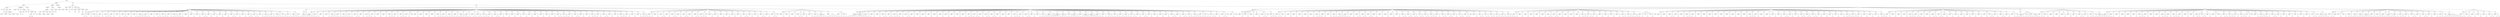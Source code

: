 graph Tree {
	"t0" [label = "TEI"];
	"t1" [label = "teiHeader"];
	"t2" [label = "fileDesc"];
	"t3" [label = "titleStmt"];
	"t4" [label = "title"];
	"t5" [label = "title"];
	"t6" [label = "author"];
	"t7" [label = "idno"];
	"t8" [label = "idno"];
	"t9" [label = "persName"];
	"t10" [label = "forename"];
	"t11" [label = "nameLink"];
	"t12" [label = "surname"];
	"t13" [label = "nameLink"];
	"t14" [label = "surname"];
	"t15" [label = "editor"];
	"t16" [label = "publicationStmt"];
	"t17" [label = "publisher"];
	"t18" [label = "idno"];
	"t19" [label = "idno"];
	"t20" [label = "availability"];
	"t21" [label = "licence"];
	"t22" [label = "ab"];
	"t23" [label = "ref"];
	"t24" [label = "sourceDesc"];
	"t25" [label = "bibl"];
	"t26" [label = "name"];
	"t27" [label = "idno"];
	"t28" [label = "idno"];
	"t29" [label = "availability"];
	"t30" [label = "licence"];
	"t31" [label = "ab"];
	"t32" [label = "ref"];
	"t33" [label = "bibl"];
	"t34" [label = "date"];
	"t35" [label = "idno"];
	"t36" [label = "profileDesc"];
	"t37" [label = "particDesc"];
	"t38" [label = "listPerson"];
	"t39" [label = "person"];
	"t40" [label = "persName"];
	"t41" [label = "person"];
	"t42" [label = "persName"];
	"t43" [label = "person"];
	"t44" [label = "persName"];
	"t45" [label = "person"];
	"t46" [label = "persName"];
	"t47" [label = "textClass"];
	"t48" [label = "keywords"];
	"t49" [label = "term"];
	"t50" [label = "term"];
	"t51" [label = "classCode"];
	"t52" [label = "revisionDesc"];
	"t53" [label = "listChange"];
	"t54" [label = "change"];
	"t55" [label = "text"];
	"t56" [label = "front"];
	"t57" [label = "docTitle"];
	"t58" [label = "titlePart"];
	"t59" [label = "titlePart"];
	"t60" [label = "docDate"];
	"t61" [label = "div"];
	"t62" [label = "div"];
	"t63" [label = "p"];
	"t64" [label = "castList"];
	"t65" [label = "head"];
	"t66" [label = "castItem"];
	"t67" [label = "role"];
	"t68" [label = "castItem"];
	"t69" [label = "role"];
	"t70" [label = "castItem"];
	"t71" [label = "role"];
	"t72" [label = "castItem"];
	"t73" [label = "role"];
	"t74" [label = "note"];
	"t75" [label = "body"];
	"t76" [label = "div"];
	"t77" [label = "head"];
	"t78" [label = "div"];
	"t79" [label = "head"];
	"t80" [label = "sp"];
	"t81" [label = "speaker"];
	"t82" [label = "p"];
	"t83" [label = "s"];
	"t84" [label = "s"];
	"t85" [label = "sp"];
	"t86" [label = "speaker"];
	"t87" [label = "p"];
	"t88" [label = "s"];
	"t89" [label = "sp"];
	"t90" [label = "speaker"];
	"t91" [label = "p"];
	"t92" [label = "s"];
	"t93" [label = "s"];
	"t94" [label = "s"];
	"t95" [label = "sp"];
	"t96" [label = "speaker"];
	"t97" [label = "p"];
	"t98" [label = "s"];
	"t99" [label = "sp"];
	"t100" [label = "speaker"];
	"t101" [label = "p"];
	"t102" [label = "s"];
	"t103" [label = "s"];
	"t104" [label = "s"];
	"t105" [label = "sp"];
	"t106" [label = "speaker"];
	"t107" [label = "p"];
	"t108" [label = "s"];
	"t109" [label = "sp"];
	"t110" [label = "speaker"];
	"t111" [label = "p"];
	"t112" [label = "s"];
	"t113" [label = "sp"];
	"t114" [label = "speaker"];
	"t115" [label = "p"];
	"t116" [label = "s"];
	"t117" [label = "s"];
	"t118" [label = "sp"];
	"t119" [label = "speaker"];
	"t120" [label = "p"];
	"t121" [label = "s"];
	"t122" [label = "sp"];
	"t123" [label = "speaker"];
	"t124" [label = "p"];
	"t125" [label = "s"];
	"t126" [label = "sp"];
	"t127" [label = "speaker"];
	"t128" [label = "p"];
	"t129" [label = "s"];
	"t130" [label = "s"];
	"t131" [label = "s"];
	"t132" [label = "s"];
	"t133" [label = "s"];
	"t134" [label = "sp"];
	"t135" [label = "speaker"];
	"t136" [label = "p"];
	"t137" [label = "s"];
	"t138" [label = "sp"];
	"t139" [label = "speaker"];
	"t140" [label = "p"];
	"t141" [label = "s"];
	"t142" [label = "sp"];
	"t143" [label = "speaker"];
	"t144" [label = "p"];
	"t145" [label = "s"];
	"t146" [label = "s"];
	"t147" [label = "sp"];
	"t148" [label = "speaker"];
	"t149" [label = "p"];
	"t150" [label = "s"];
	"t151" [label = "s"];
	"t152" [label = "s"];
	"t153" [label = "sp"];
	"t154" [label = "speaker"];
	"t155" [label = "p"];
	"t156" [label = "s"];
	"t157" [label = "sp"];
	"t158" [label = "speaker"];
	"t159" [label = "p"];
	"t160" [label = "s"];
	"t161" [label = "s"];
	"t162" [label = "s"];
	"t163" [label = "s"];
	"t164" [label = "sp"];
	"t165" [label = "speaker"];
	"t166" [label = "p"];
	"t167" [label = "s"];
	"t168" [label = "sp"];
	"t169" [label = "speaker"];
	"t170" [label = "p"];
	"t171" [label = "s"];
	"t172" [label = "sp"];
	"t173" [label = "speaker"];
	"t174" [label = "p"];
	"t175" [label = "s"];
	"t176" [label = "sp"];
	"t177" [label = "speaker"];
	"t178" [label = "p"];
	"t179" [label = "s"];
	"t180" [label = "sp"];
	"t181" [label = "speaker"];
	"t182" [label = "p"];
	"t183" [label = "s"];
	"t184" [label = "s"];
	"t185" [label = "sp"];
	"t186" [label = "speaker"];
	"t187" [label = "p"];
	"t188" [label = "s"];
	"t189" [label = "sp"];
	"t190" [label = "speaker"];
	"t191" [label = "p"];
	"t192" [label = "s"];
	"t193" [label = "sp"];
	"t194" [label = "speaker"];
	"t195" [label = "p"];
	"t196" [label = "s"];
	"t197" [label = "sp"];
	"t198" [label = "speaker"];
	"t199" [label = "p"];
	"t200" [label = "s"];
	"t201" [label = "sp"];
	"t202" [label = "speaker"];
	"t203" [label = "p"];
	"t204" [label = "s"];
	"t205" [label = "s"];
	"t206" [label = "sp"];
	"t207" [label = "speaker"];
	"t208" [label = "p"];
	"t209" [label = "s"];
	"t210" [label = "sp"];
	"t211" [label = "speaker"];
	"t212" [label = "p"];
	"t213" [label = "s"];
	"t214" [label = "sp"];
	"t215" [label = "speaker"];
	"t216" [label = "p"];
	"t217" [label = "s"];
	"t218" [label = "s"];
	"t219" [label = "sp"];
	"t220" [label = "speaker"];
	"t221" [label = "p"];
	"t222" [label = "s"];
	"t223" [label = "s"];
	"t224" [label = "sp"];
	"t225" [label = "speaker"];
	"t226" [label = "p"];
	"t227" [label = "s"];
	"t228" [label = "sp"];
	"t229" [label = "speaker"];
	"t230" [label = "p"];
	"t231" [label = "s"];
	"t232" [label = "s"];
	"t233" [label = "s"];
	"t234" [label = "s"];
	"t235" [label = "sp"];
	"t236" [label = "speaker"];
	"t237" [label = "p"];
	"t238" [label = "s"];
	"t239" [label = "sp"];
	"t240" [label = "speaker"];
	"t241" [label = "p"];
	"t242" [label = "s"];
	"t243" [label = "s"];
	"t244" [label = "s"];
	"t245" [label = "stage"];
	"t246" [label = "p"];
	"t247" [label = "s"];
	"t248" [label = "s"];
	"t249" [label = "s"];
	"t250" [label = "sp"];
	"t251" [label = "speaker"];
	"t252" [label = "p"];
	"t253" [label = "s"];
	"t254" [label = "sp"];
	"t255" [label = "speaker"];
	"t256" [label = "p"];
	"t257" [label = "s"];
	"t258" [label = "s"];
	"t259" [label = "s"];
	"t260" [label = "s"];
	"t261" [label = "stage"];
	"t262" [label = "div"];
	"t263" [label = "head"];
	"t264" [label = "sp"];
	"t265" [label = "speaker"];
	"t266" [label = "p"];
	"t267" [label = "s"];
	"t268" [label = "s"];
	"t269" [label = "s"];
	"t270" [label = "s"];
	"t271" [label = "s"];
	"t272" [label = "s"];
	"t273" [label = "s"];
	"t274" [label = "div"];
	"t275" [label = "head"];
	"t276" [label = "sp"];
	"t277" [label = "speaker"];
	"t278" [label = "p"];
	"t279" [label = "s"];
	"t280" [label = "sp"];
	"t281" [label = "speaker"];
	"t282" [label = "p"];
	"t283" [label = "s"];
	"t284" [label = "sp"];
	"t285" [label = "speaker"];
	"t286" [label = "p"];
	"t287" [label = "s"];
	"t288" [label = "sp"];
	"t289" [label = "speaker"];
	"t290" [label = "p"];
	"t291" [label = "s"];
	"t292" [label = "sp"];
	"t293" [label = "speaker"];
	"t294" [label = "p"];
	"t295" [label = "s"];
	"t296" [label = "s"];
	"t297" [label = "s"];
	"t298" [label = "s"];
	"t299" [label = "sp"];
	"t300" [label = "speaker"];
	"t301" [label = "p"];
	"t302" [label = "s"];
	"t303" [label = "sp"];
	"t304" [label = "speaker"];
	"t305" [label = "p"];
	"t306" [label = "s"];
	"t307" [label = "s"];
	"t308" [label = "s"];
	"t309" [label = "s"];
	"t310" [label = "sp"];
	"t311" [label = "speaker"];
	"t312" [label = "p"];
	"t313" [label = "s"];
	"t314" [label = "sp"];
	"t315" [label = "speaker"];
	"t316" [label = "p"];
	"t317" [label = "s"];
	"t318" [label = "s"];
	"t319" [label = "sp"];
	"t320" [label = "speaker"];
	"t321" [label = "p"];
	"t322" [label = "s"];
	"t323" [label = "sp"];
	"t324" [label = "speaker"];
	"t325" [label = "p"];
	"t326" [label = "s"];
	"t327" [label = "s"];
	"t328" [label = "s"];
	"t329" [label = "sp"];
	"t330" [label = "speaker"];
	"t331" [label = "p"];
	"t332" [label = "s"];
	"t333" [label = "sp"];
	"t334" [label = "speaker"];
	"t335" [label = "p"];
	"t336" [label = "s"];
	"t337" [label = "sp"];
	"t338" [label = "speaker"];
	"t339" [label = "p"];
	"t340" [label = "s"];
	"t341" [label = "sp"];
	"t342" [label = "speaker"];
	"t343" [label = "p"];
	"t344" [label = "s"];
	"t345" [label = "s"];
	"t346" [label = "s"];
	"t347" [label = "sp"];
	"t348" [label = "speaker"];
	"t349" [label = "p"];
	"t350" [label = "s"];
	"t351" [label = "sp"];
	"t352" [label = "speaker"];
	"t353" [label = "p"];
	"t354" [label = "s"];
	"t355" [label = "s"];
	"t356" [label = "s"];
	"t357" [label = "sp"];
	"t358" [label = "speaker"];
	"t359" [label = "p"];
	"t360" [label = "s"];
	"t361" [label = "stage"];
	"t362" [label = "sp"];
	"t363" [label = "speaker"];
	"t364" [label = "p"];
	"t365" [label = "s"];
	"t366" [label = "sp"];
	"t367" [label = "speaker"];
	"t368" [label = "p"];
	"t369" [label = "s"];
	"t370" [label = "sp"];
	"t371" [label = "speaker"];
	"t372" [label = "p"];
	"t373" [label = "s"];
	"t374" [label = "sp"];
	"t375" [label = "speaker"];
	"t376" [label = "p"];
	"t377" [label = "s"];
	"t378" [label = "sp"];
	"t379" [label = "speaker"];
	"t380" [label = "p"];
	"t381" [label = "s"];
	"t382" [label = "s"];
	"t383" [label = "s"];
	"t384" [label = "sp"];
	"t385" [label = "speaker"];
	"t386" [label = "p"];
	"t387" [label = "s"];
	"t388" [label = "s"];
	"t389" [label = "sp"];
	"t390" [label = "speaker"];
	"t391" [label = "p"];
	"t392" [label = "s"];
	"t393" [label = "s"];
	"t394" [label = "s"];
	"t395" [label = "sp"];
	"t396" [label = "speaker"];
	"t397" [label = "p"];
	"t398" [label = "s"];
	"t399" [label = "sp"];
	"t400" [label = "speaker"];
	"t401" [label = "p"];
	"t402" [label = "s"];
	"t403" [label = "s"];
	"t404" [label = "s"];
	"t405" [label = "s"];
	"t406" [label = "s"];
	"t407" [label = "sp"];
	"t408" [label = "speaker"];
	"t409" [label = "p"];
	"t410" [label = "s"];
	"t411" [label = "sp"];
	"t412" [label = "speaker"];
	"t413" [label = "p"];
	"t414" [label = "s"];
	"t415" [label = "s"];
	"t416" [label = "sp"];
	"t417" [label = "speaker"];
	"t418" [label = "p"];
	"t419" [label = "s"];
	"t420" [label = "s"];
	"t421" [label = "sp"];
	"t422" [label = "speaker"];
	"t423" [label = "p"];
	"t424" [label = "s"];
	"t425" [label = "s"];
	"t426" [label = "s"];
	"t427" [label = "sp"];
	"t428" [label = "speaker"];
	"t429" [label = "p"];
	"t430" [label = "s"];
	"t431" [label = "sp"];
	"t432" [label = "speaker"];
	"t433" [label = "p"];
	"t434" [label = "s"];
	"t435" [label = "s"];
	"t436" [label = "sp"];
	"t437" [label = "speaker"];
	"t438" [label = "p"];
	"t439" [label = "s"];
	"t440" [label = "sp"];
	"t441" [label = "speaker"];
	"t442" [label = "p"];
	"t443" [label = "s"];
	"t444" [label = "sp"];
	"t445" [label = "speaker"];
	"t446" [label = "p"];
	"t447" [label = "s"];
	"t448" [label = "sp"];
	"t449" [label = "speaker"];
	"t450" [label = "p"];
	"t451" [label = "s"];
	"t452" [label = "sp"];
	"t453" [label = "speaker"];
	"t454" [label = "p"];
	"t455" [label = "s"];
	"t456" [label = "sp"];
	"t457" [label = "speaker"];
	"t458" [label = "p"];
	"t459" [label = "s"];
	"t460" [label = "sp"];
	"t461" [label = "speaker"];
	"t462" [label = "p"];
	"t463" [label = "s"];
	"t464" [label = "sp"];
	"t465" [label = "speaker"];
	"t466" [label = "p"];
	"t467" [label = "s"];
	"t468" [label = "sp"];
	"t469" [label = "speaker"];
	"t470" [label = "p"];
	"t471" [label = "s"];
	"t472" [label = "sp"];
	"t473" [label = "speaker"];
	"t474" [label = "p"];
	"t475" [label = "s"];
	"t476" [label = "sp"];
	"t477" [label = "speaker"];
	"t478" [label = "p"];
	"t479" [label = "s"];
	"t480" [label = "s"];
	"t481" [label = "sp"];
	"t482" [label = "speaker"];
	"t483" [label = "p"];
	"t484" [label = "s"];
	"t485" [label = "s"];
	"t486" [label = "s"];
	"t487" [label = "sp"];
	"t488" [label = "speaker"];
	"t489" [label = "p"];
	"t490" [label = "s"];
	"t491" [label = "sp"];
	"t492" [label = "speaker"];
	"t493" [label = "p"];
	"t494" [label = "s"];
	"t495" [label = "s"];
	"t496" [label = "sp"];
	"t497" [label = "speaker"];
	"t498" [label = "p"];
	"t499" [label = "s"];
	"t500" [label = "sp"];
	"t501" [label = "speaker"];
	"t502" [label = "p"];
	"t503" [label = "s"];
	"t504" [label = "sp"];
	"t505" [label = "speaker"];
	"t506" [label = "p"];
	"t507" [label = "s"];
	"t508" [label = "s"];
	"t509" [label = "s"];
	"t510" [label = "sp"];
	"t511" [label = "speaker"];
	"t512" [label = "p"];
	"t513" [label = "s"];
	"t514" [label = "sp"];
	"t515" [label = "speaker"];
	"t516" [label = "p"];
	"t517" [label = "s"];
	"t518" [label = "s"];
	"t519" [label = "sp"];
	"t520" [label = "speaker"];
	"t521" [label = "p"];
	"t522" [label = "s"];
	"t523" [label = "sp"];
	"t524" [label = "speaker"];
	"t525" [label = "p"];
	"t526" [label = "s"];
	"t527" [label = "sp"];
	"t528" [label = "speaker"];
	"t529" [label = "p"];
	"t530" [label = "s"];
	"t531" [label = "s"];
	"t532" [label = "s"];
	"t533" [label = "sp"];
	"t534" [label = "speaker"];
	"t535" [label = "p"];
	"t536" [label = "s"];
	"t537" [label = "sp"];
	"t538" [label = "speaker"];
	"t539" [label = "p"];
	"t540" [label = "s"];
	"t541" [label = "sp"];
	"t542" [label = "speaker"];
	"t543" [label = "p"];
	"t544" [label = "s"];
	"t545" [label = "sp"];
	"t546" [label = "speaker"];
	"t547" [label = "p"];
	"t548" [label = "s"];
	"t549" [label = "s"];
	"t550" [label = "s"];
	"t551" [label = "s"];
	"t552" [label = "div"];
	"t553" [label = "head"];
	"t554" [label = "sp"];
	"t555" [label = "speaker"];
	"t556" [label = "p"];
	"t557" [label = "s"];
	"t558" [label = "sp"];
	"t559" [label = "speaker"];
	"t560" [label = "p"];
	"t561" [label = "s"];
	"t562" [label = "sp"];
	"t563" [label = "speaker"];
	"t564" [label = "p"];
	"t565" [label = "s"];
	"t566" [label = "s"];
	"t567" [label = "sp"];
	"t568" [label = "speaker"];
	"t569" [label = "p"];
	"t570" [label = "s"];
	"t571" [label = "sp"];
	"t572" [label = "speaker"];
	"t573" [label = "p"];
	"t574" [label = "s"];
	"t575" [label = "s"];
	"t576" [label = "sp"];
	"t577" [label = "speaker"];
	"t578" [label = "p"];
	"t579" [label = "s"];
	"t580" [label = "sp"];
	"t581" [label = "speaker"];
	"t582" [label = "p"];
	"t583" [label = "s"];
	"t584" [label = "s"];
	"t585" [label = "sp"];
	"t586" [label = "speaker"];
	"t587" [label = "p"];
	"t588" [label = "s"];
	"t589" [label = "sp"];
	"t590" [label = "speaker"];
	"t591" [label = "p"];
	"t592" [label = "s"];
	"t593" [label = "s"];
	"t594" [label = "sp"];
	"t595" [label = "speaker"];
	"t596" [label = "p"];
	"t597" [label = "s"];
	"t598" [label = "s"];
	"t599" [label = "s"];
	"t600" [label = "stage"];
	"t601" [label = "sp"];
	"t602" [label = "speaker"];
	"t603" [label = "p"];
	"t604" [label = "s"];
	"t605" [label = "sp"];
	"t606" [label = "speaker"];
	"t607" [label = "p"];
	"t608" [label = "s"];
	"t609" [label = "sp"];
	"t610" [label = "speaker"];
	"t611" [label = "p"];
	"t612" [label = "s"];
	"t613" [label = "sp"];
	"t614" [label = "speaker"];
	"t615" [label = "p"];
	"t616" [label = "s"];
	"t617" [label = "sp"];
	"t618" [label = "speaker"];
	"t619" [label = "p"];
	"t620" [label = "s"];
	"t621" [label = "sp"];
	"t622" [label = "speaker"];
	"t623" [label = "p"];
	"t624" [label = "s"];
	"t625" [label = "sp"];
	"t626" [label = "speaker"];
	"t627" [label = "p"];
	"t628" [label = "s"];
	"t629" [label = "s"];
	"t630" [label = "sp"];
	"t631" [label = "speaker"];
	"t632" [label = "p"];
	"t633" [label = "s"];
	"t634" [label = "sp"];
	"t635" [label = "speaker"];
	"t636" [label = "p"];
	"t637" [label = "s"];
	"t638" [label = "sp"];
	"t639" [label = "speaker"];
	"t640" [label = "p"];
	"t641" [label = "s"];
	"t642" [label = "s"];
	"t643" [label = "sp"];
	"t644" [label = "speaker"];
	"t645" [label = "p"];
	"t646" [label = "s"];
	"t647" [label = "sp"];
	"t648" [label = "speaker"];
	"t649" [label = "p"];
	"t650" [label = "s"];
	"t651" [label = "s"];
	"t652" [label = "stage"];
	"t653" [label = "div"];
	"t654" [label = "head"];
	"t655" [label = "sp"];
	"t656" [label = "speaker"];
	"t657" [label = "p"];
	"t658" [label = "s"];
	"t659" [label = "sp"];
	"t660" [label = "speaker"];
	"t661" [label = "p"];
	"t662" [label = "s"];
	"t663" [label = "sp"];
	"t664" [label = "speaker"];
	"t665" [label = "p"];
	"t666" [label = "s"];
	"t667" [label = "sp"];
	"t668" [label = "speaker"];
	"t669" [label = "p"];
	"t670" [label = "s"];
	"t671" [label = "s"];
	"t672" [label = "sp"];
	"t673" [label = "speaker"];
	"t674" [label = "p"];
	"t675" [label = "s"];
	"t676" [label = "sp"];
	"t677" [label = "speaker"];
	"t678" [label = "p"];
	"t679" [label = "s"];
	"t680" [label = "sp"];
	"t681" [label = "speaker"];
	"t682" [label = "p"];
	"t683" [label = "s"];
	"t684" [label = "sp"];
	"t685" [label = "speaker"];
	"t686" [label = "p"];
	"t687" [label = "s"];
	"t688" [label = "s"];
	"t689" [label = "s"];
	"t690" [label = "s"];
	"t691" [label = "s"];
	"t692" [label = "sp"];
	"t693" [label = "speaker"];
	"t694" [label = "p"];
	"t695" [label = "s"];
	"t696" [label = "s"];
	"t697" [label = "s"];
	"t698" [label = "s"];
	"t699" [label = "s"];
	"t700" [label = "s"];
	"t701" [label = "sp"];
	"t702" [label = "speaker"];
	"t703" [label = "p"];
	"t704" [label = "s"];
	"t705" [label = "s"];
	"t706" [label = "stage"];
	"t707" [label = "p"];
	"t708" [label = "s"];
	"t709" [label = "div"];
	"t710" [label = "head"];
	"t711" [label = "stage"];
	"t712" [label = "sp"];
	"t713" [label = "speaker"];
	"t714" [label = "p"];
	"t715" [label = "s"];
	"t716" [label = "s"];
	"t717" [label = "s"];
	"t718" [label = "s"];
	"t719" [label = "s"];
	"t720" [label = "s"];
	"t721" [label = "s"];
	"t722" [label = "s"];
	"t723" [label = "s"];
	"t724" [label = "sp"];
	"t725" [label = "speaker"];
	"t726" [label = "p"];
	"t727" [label = "s"];
	"t728" [label = "sp"];
	"t729" [label = "speaker"];
	"t730" [label = "p"];
	"t731" [label = "s"];
	"t732" [label = "sp"];
	"t733" [label = "speaker"];
	"t734" [label = "p"];
	"t735" [label = "s"];
	"t736" [label = "sp"];
	"t737" [label = "speaker"];
	"t738" [label = "p"];
	"t739" [label = "s"];
	"t740" [label = "sp"];
	"t741" [label = "speaker"];
	"t742" [label = "p"];
	"t743" [label = "s"];
	"t744" [label = "s"];
	"t745" [label = "sp"];
	"t746" [label = "speaker"];
	"t747" [label = "p"];
	"t748" [label = "s"];
	"t749" [label = "s"];
	"t750" [label = "sp"];
	"t751" [label = "speaker"];
	"t752" [label = "p"];
	"t753" [label = "s"];
	"t754" [label = "s"];
	"t755" [label = "s"];
	"t756" [label = "sp"];
	"t757" [label = "speaker"];
	"t758" [label = "p"];
	"t759" [label = "s"];
	"t760" [label = "sp"];
	"t761" [label = "speaker"];
	"t762" [label = "p"];
	"t763" [label = "s"];
	"t764" [label = "s"];
	"t765" [label = "sp"];
	"t766" [label = "speaker"];
	"t767" [label = "p"];
	"t768" [label = "s"];
	"t769" [label = "sp"];
	"t770" [label = "speaker"];
	"t771" [label = "p"];
	"t772" [label = "s"];
	"t773" [label = "sp"];
	"t774" [label = "speaker"];
	"t775" [label = "p"];
	"t776" [label = "s"];
	"t777" [label = "sp"];
	"t778" [label = "speaker"];
	"t779" [label = "p"];
	"t780" [label = "s"];
	"t781" [label = "sp"];
	"t782" [label = "speaker"];
	"t783" [label = "p"];
	"t784" [label = "s"];
	"t785" [label = "sp"];
	"t786" [label = "speaker"];
	"t787" [label = "p"];
	"t788" [label = "s"];
	"t789" [label = "sp"];
	"t790" [label = "speaker"];
	"t791" [label = "p"];
	"t792" [label = "s"];
	"t793" [label = "sp"];
	"t794" [label = "speaker"];
	"t795" [label = "p"];
	"t796" [label = "s"];
	"t797" [label = "sp"];
	"t798" [label = "speaker"];
	"t799" [label = "p"];
	"t800" [label = "s"];
	"t801" [label = "sp"];
	"t802" [label = "speaker"];
	"t803" [label = "p"];
	"t804" [label = "s"];
	"t805" [label = "sp"];
	"t806" [label = "speaker"];
	"t807" [label = "p"];
	"t808" [label = "s"];
	"t809" [label = "s"];
	"t810" [label = "s"];
	"t811" [label = "sp"];
	"t812" [label = "speaker"];
	"t813" [label = "p"];
	"t814" [label = "s"];
	"t815" [label = "s"];
	"t816" [label = "sp"];
	"t817" [label = "speaker"];
	"t818" [label = "p"];
	"t819" [label = "s"];
	"t820" [label = "sp"];
	"t821" [label = "speaker"];
	"t822" [label = "p"];
	"t823" [label = "s"];
	"t824" [label = "s"];
	"t825" [label = "sp"];
	"t826" [label = "speaker"];
	"t827" [label = "p"];
	"t828" [label = "s"];
	"t829" [label = "s"];
	"t830" [label = "sp"];
	"t831" [label = "speaker"];
	"t832" [label = "p"];
	"t833" [label = "s"];
	"t834" [label = "sp"];
	"t835" [label = "speaker"];
	"t836" [label = "p"];
	"t837" [label = "s"];
	"t838" [label = "sp"];
	"t839" [label = "speaker"];
	"t840" [label = "p"];
	"t841" [label = "s"];
	"t842" [label = "sp"];
	"t843" [label = "speaker"];
	"t844" [label = "p"];
	"t845" [label = "s"];
	"t846" [label = "s"];
	"t847" [label = "s"];
	"t848" [label = "sp"];
	"t849" [label = "speaker"];
	"t850" [label = "p"];
	"t851" [label = "s"];
	"t852" [label = "sp"];
	"t853" [label = "speaker"];
	"t854" [label = "p"];
	"t855" [label = "s"];
	"t856" [label = "s"];
	"t857" [label = "sp"];
	"t858" [label = "speaker"];
	"t859" [label = "p"];
	"t860" [label = "s"];
	"t861" [label = "sp"];
	"t862" [label = "speaker"];
	"t863" [label = "p"];
	"t864" [label = "s"];
	"t865" [label = "sp"];
	"t866" [label = "speaker"];
	"t867" [label = "p"];
	"t868" [label = "s"];
	"t869" [label = "sp"];
	"t870" [label = "speaker"];
	"t871" [label = "p"];
	"t872" [label = "s"];
	"t873" [label = "s"];
	"t874" [label = "stage"];
	"t875" [label = "sp"];
	"t876" [label = "speaker"];
	"t877" [label = "p"];
	"t878" [label = "s"];
	"t879" [label = "s"];
	"t880" [label = "s"];
	"t881" [label = "s"];
	"t882" [label = "s"];
	"t883" [label = "sp"];
	"t884" [label = "speaker"];
	"t885" [label = "p"];
	"t886" [label = "s"];
	"t887" [label = "s"];
	"t888" [label = "s"];
	"t889" [label = "s"];
	"t890" [label = "sp"];
	"t891" [label = "speaker"];
	"t892" [label = "p"];
	"t893" [label = "s"];
	"t894" [label = "s"];
	"t895" [label = "s"];
	"t896" [label = "s"];
	"t897" [label = "s"];
	"t898" [label = "sp"];
	"t899" [label = "speaker"];
	"t900" [label = "p"];
	"t901" [label = "s"];
	"t902" [label = "sp"];
	"t903" [label = "speaker"];
	"t904" [label = "p"];
	"t905" [label = "s"];
	"t906" [label = "s"];
	"t907" [label = "s"];
	"t908" [label = "s"];
	"t909" [label = "s"];
	"t910" [label = "sp"];
	"t911" [label = "speaker"];
	"t912" [label = "p"];
	"t913" [label = "s"];
	"t914" [label = "s"];
	"t915" [label = "s"];
	"t916" [label = "sp"];
	"t917" [label = "speaker"];
	"t918" [label = "p"];
	"t919" [label = "s"];
	"t920" [label = "sp"];
	"t921" [label = "speaker"];
	"t922" [label = "p"];
	"t923" [label = "s"];
	"t924" [label = "sp"];
	"t925" [label = "speaker"];
	"t926" [label = "p"];
	"t927" [label = "s"];
	"t928" [label = "sp"];
	"t929" [label = "speaker"];
	"t930" [label = "p"];
	"t931" [label = "s"];
	"t932" [label = "s"];
	"t933" [label = "s"];
	"t934" [label = "sp"];
	"t935" [label = "speaker"];
	"t936" [label = "p"];
	"t937" [label = "s"];
	"t938" [label = "s"];
	"t939" [label = "s"];
	"t940" [label = "sp"];
	"t941" [label = "speaker"];
	"t942" [label = "p"];
	"t943" [label = "s"];
	"t944" [label = "s"];
	"t945" [label = "sp"];
	"t946" [label = "speaker"];
	"t947" [label = "p"];
	"t948" [label = "s"];
	"t949" [label = "s"];
	"t950" [label = "s"];
	"t951" [label = "sp"];
	"t952" [label = "speaker"];
	"t953" [label = "p"];
	"t954" [label = "s"];
	"t955" [label = "s"];
	"t956" [label = "sp"];
	"t957" [label = "speaker"];
	"t958" [label = "p"];
	"t959" [label = "s"];
	"t960" [label = "sp"];
	"t961" [label = "speaker"];
	"t962" [label = "p"];
	"t963" [label = "s"];
	"t964" [label = "s"];
	"t965" [label = "sp"];
	"t966" [label = "speaker"];
	"t967" [label = "p"];
	"t968" [label = "s"];
	"t969" [label = "sp"];
	"t970" [label = "speaker"];
	"t971" [label = "p"];
	"t972" [label = "s"];
	"t973" [label = "sp"];
	"t974" [label = "speaker"];
	"t975" [label = "p"];
	"t976" [label = "s"];
	"t977" [label = "sp"];
	"t978" [label = "speaker"];
	"t979" [label = "p"];
	"t980" [label = "s"];
	"t981" [label = "sp"];
	"t982" [label = "speaker"];
	"t983" [label = "p"];
	"t984" [label = "s"];
	"t985" [label = "s"];
	"t986" [label = "sp"];
	"t987" [label = "speaker"];
	"t988" [label = "p"];
	"t989" [label = "s"];
	"t990" [label = "sp"];
	"t991" [label = "speaker"];
	"t992" [label = "p"];
	"t993" [label = "s"];
	"t994" [label = "s"];
	"t995" [label = "sp"];
	"t996" [label = "speaker"];
	"t997" [label = "p"];
	"t998" [label = "s"];
	"t999" [label = "s"];
	"t1000" [label = "sp"];
	"t1001" [label = "speaker"];
	"t1002" [label = "p"];
	"t1003" [label = "s"];
	"t1004" [label = "s"];
	"t1005" [label = "s"];
	"t1006" [label = "s"];
	"t1007" [label = "sp"];
	"t1008" [label = "speaker"];
	"t1009" [label = "p"];
	"t1010" [label = "s"];
	"t1011" [label = "s"];
	"t1012" [label = "stage"];
	"t1013" [label = "p"];
	"t1014" [label = "s"];
	"t1015" [label = "s"];
	"t1016" [label = "sp"];
	"t1017" [label = "speaker"];
	"t1018" [label = "p"];
	"t1019" [label = "s"];
	"t1020" [label = "s"];
	"t1021" [label = "sp"];
	"t1022" [label = "speaker"];
	"t1023" [label = "p"];
	"t1024" [label = "s"];
	"t1025" [label = "sp"];
	"t1026" [label = "speaker"];
	"t1027" [label = "p"];
	"t1028" [label = "s"];
	"t1029" [label = "s"];
	"t1030" [label = "stage"];
	"t1031" [label = "sp"];
	"t1032" [label = "speaker"];
	"t1033" [label = "p"];
	"t1034" [label = "s"];
	"t1035" [label = "stage"];
	"t1036" [label = "div"];
	"t1037" [label = "head"];
	"t1038" [label = "div"];
	"t1039" [label = "head"];
	"t1040" [label = "stage"];
	"t1041" [label = "sp"];
	"t1042" [label = "speaker"];
	"t1043" [label = "p"];
	"t1044" [label = "s"];
	"t1045" [label = "sp"];
	"t1046" [label = "speaker"];
	"t1047" [label = "p"];
	"t1048" [label = "s"];
	"t1049" [label = "sp"];
	"t1050" [label = "speaker"];
	"t1051" [label = "p"];
	"t1052" [label = "s"];
	"t1053" [label = "sp"];
	"t1054" [label = "speaker"];
	"t1055" [label = "p"];
	"t1056" [label = "s"];
	"t1057" [label = "sp"];
	"t1058" [label = "speaker"];
	"t1059" [label = "p"];
	"t1060" [label = "s"];
	"t1061" [label = "s"];
	"t1062" [label = "stage"];
	"t1063" [label = "sp"];
	"t1064" [label = "speaker"];
	"t1065" [label = "p"];
	"t1066" [label = "s"];
	"t1067" [label = "s"];
	"t1068" [label = "s"];
	"t1069" [label = "div"];
	"t1070" [label = "head"];
	"t1071" [label = "sp"];
	"t1072" [label = "speaker"];
	"t1073" [label = "p"];
	"t1074" [label = "s"];
	"t1075" [label = "s"];
	"t1076" [label = "sp"];
	"t1077" [label = "speaker"];
	"t1078" [label = "p"];
	"t1079" [label = "s"];
	"t1080" [label = "sp"];
	"t1081" [label = "speaker"];
	"t1082" [label = "p"];
	"t1083" [label = "s"];
	"t1084" [label = "sp"];
	"t1085" [label = "speaker"];
	"t1086" [label = "p"];
	"t1087" [label = "s"];
	"t1088" [label = "sp"];
	"t1089" [label = "speaker"];
	"t1090" [label = "p"];
	"t1091" [label = "s"];
	"t1092" [label = "sp"];
	"t1093" [label = "speaker"];
	"t1094" [label = "p"];
	"t1095" [label = "s"];
	"t1096" [label = "sp"];
	"t1097" [label = "speaker"];
	"t1098" [label = "p"];
	"t1099" [label = "s"];
	"t1100" [label = "sp"];
	"t1101" [label = "speaker"];
	"t1102" [label = "p"];
	"t1103" [label = "s"];
	"t1104" [label = "s"];
	"t1105" [label = "s"];
	"t1106" [label = "sp"];
	"t1107" [label = "speaker"];
	"t1108" [label = "p"];
	"t1109" [label = "s"];
	"t1110" [label = "sp"];
	"t1111" [label = "speaker"];
	"t1112" [label = "p"];
	"t1113" [label = "s"];
	"t1114" [label = "sp"];
	"t1115" [label = "speaker"];
	"t1116" [label = "p"];
	"t1117" [label = "s"];
	"t1118" [label = "s"];
	"t1119" [label = "sp"];
	"t1120" [label = "speaker"];
	"t1121" [label = "p"];
	"t1122" [label = "s"];
	"t1123" [label = "s"];
	"t1124" [label = "s"];
	"t1125" [label = "s"];
	"t1126" [label = "s"];
	"t1127" [label = "sp"];
	"t1128" [label = "speaker"];
	"t1129" [label = "p"];
	"t1130" [label = "s"];
	"t1131" [label = "sp"];
	"t1132" [label = "speaker"];
	"t1133" [label = "p"];
	"t1134" [label = "s"];
	"t1135" [label = "sp"];
	"t1136" [label = "speaker"];
	"t1137" [label = "p"];
	"t1138" [label = "s"];
	"t1139" [label = "s"];
	"t1140" [label = "sp"];
	"t1141" [label = "speaker"];
	"t1142" [label = "p"];
	"t1143" [label = "s"];
	"t1144" [label = "s"];
	"t1145" [label = "sp"];
	"t1146" [label = "speaker"];
	"t1147" [label = "p"];
	"t1148" [label = "s"];
	"t1149" [label = "s"];
	"t1150" [label = "sp"];
	"t1151" [label = "speaker"];
	"t1152" [label = "p"];
	"t1153" [label = "s"];
	"t1154" [label = "sp"];
	"t1155" [label = "speaker"];
	"t1156" [label = "p"];
	"t1157" [label = "s"];
	"t1158" [label = "sp"];
	"t1159" [label = "speaker"];
	"t1160" [label = "p"];
	"t1161" [label = "s"];
	"t1162" [label = "sp"];
	"t1163" [label = "speaker"];
	"t1164" [label = "p"];
	"t1165" [label = "s"];
	"t1166" [label = "sp"];
	"t1167" [label = "speaker"];
	"t1168" [label = "p"];
	"t1169" [label = "s"];
	"t1170" [label = "sp"];
	"t1171" [label = "speaker"];
	"t1172" [label = "p"];
	"t1173" [label = "s"];
	"t1174" [label = "s"];
	"t1175" [label = "sp"];
	"t1176" [label = "speaker"];
	"t1177" [label = "p"];
	"t1178" [label = "s"];
	"t1179" [label = "s"];
	"t1180" [label = "sp"];
	"t1181" [label = "speaker"];
	"t1182" [label = "p"];
	"t1183" [label = "s"];
	"t1184" [label = "s"];
	"t1185" [label = "sp"];
	"t1186" [label = "speaker"];
	"t1187" [label = "p"];
	"t1188" [label = "s"];
	"t1189" [label = "s"];
	"t1190" [label = "sp"];
	"t1191" [label = "speaker"];
	"t1192" [label = "p"];
	"t1193" [label = "s"];
	"t1194" [label = "s"];
	"t1195" [label = "sp"];
	"t1196" [label = "speaker"];
	"t1197" [label = "p"];
	"t1198" [label = "s"];
	"t1199" [label = "s"];
	"t1200" [label = "s"];
	"t1201" [label = "sp"];
	"t1202" [label = "speaker"];
	"t1203" [label = "p"];
	"t1204" [label = "s"];
	"t1205" [label = "sp"];
	"t1206" [label = "speaker"];
	"t1207" [label = "p"];
	"t1208" [label = "s"];
	"t1209" [label = "s"];
	"t1210" [label = "sp"];
	"t1211" [label = "speaker"];
	"t1212" [label = "p"];
	"t1213" [label = "s"];
	"t1214" [label = "s"];
	"t1215" [label = "sp"];
	"t1216" [label = "speaker"];
	"t1217" [label = "p"];
	"t1218" [label = "s"];
	"t1219" [label = "sp"];
	"t1220" [label = "speaker"];
	"t1221" [label = "p"];
	"t1222" [label = "s"];
	"t1223" [label = "s"];
	"t1224" [label = "sp"];
	"t1225" [label = "speaker"];
	"t1226" [label = "p"];
	"t1227" [label = "s"];
	"t1228" [label = "s"];
	"t1229" [label = "stage"];
	"t1230" [label = "sp"];
	"t1231" [label = "speaker"];
	"t1232" [label = "p"];
	"t1233" [label = "s"];
	"t1234" [label = "sp"];
	"t1235" [label = "speaker"];
	"t1236" [label = "p"];
	"t1237" [label = "s"];
	"t1238" [label = "s"];
	"t1239" [label = "sp"];
	"t1240" [label = "speaker"];
	"t1241" [label = "p"];
	"t1242" [label = "s"];
	"t1243" [label = "s"];
	"t1244" [label = "sp"];
	"t1245" [label = "speaker"];
	"t1246" [label = "p"];
	"t1247" [label = "s"];
	"t1248" [label = "s"];
	"t1249" [label = "sp"];
	"t1250" [label = "speaker"];
	"t1251" [label = "p"];
	"t1252" [label = "s"];
	"t1253" [label = "s"];
	"t1254" [label = "s"];
	"t1255" [label = "sp"];
	"t1256" [label = "speaker"];
	"t1257" [label = "p"];
	"t1258" [label = "s"];
	"t1259" [label = "s"];
	"t1260" [label = "sp"];
	"t1261" [label = "speaker"];
	"t1262" [label = "p"];
	"t1263" [label = "s"];
	"t1264" [label = "s"];
	"t1265" [label = "s"];
	"t1266" [label = "s"];
	"t1267" [label = "div"];
	"t1268" [label = "head"];
	"t1269" [label = "sp"];
	"t1270" [label = "speaker"];
	"t1271" [label = "p"];
	"t1272" [label = "s"];
	"t1273" [label = "sp"];
	"t1274" [label = "speaker"];
	"t1275" [label = "p"];
	"t1276" [label = "s"];
	"t1277" [label = "sp"];
	"t1278" [label = "speaker"];
	"t1279" [label = "p"];
	"t1280" [label = "s"];
	"t1281" [label = "sp"];
	"t1282" [label = "speaker"];
	"t1283" [label = "p"];
	"t1284" [label = "s"];
	"t1285" [label = "sp"];
	"t1286" [label = "speaker"];
	"t1287" [label = "p"];
	"t1288" [label = "s"];
	"t1289" [label = "sp"];
	"t1290" [label = "speaker"];
	"t1291" [label = "p"];
	"t1292" [label = "s"];
	"t1293" [label = "sp"];
	"t1294" [label = "speaker"];
	"t1295" [label = "p"];
	"t1296" [label = "s"];
	"t1297" [label = "s"];
	"t1298" [label = "sp"];
	"t1299" [label = "speaker"];
	"t1300" [label = "p"];
	"t1301" [label = "s"];
	"t1302" [label = "s"];
	"t1303" [label = "sp"];
	"t1304" [label = "speaker"];
	"t1305" [label = "p"];
	"t1306" [label = "s"];
	"t1307" [label = "sp"];
	"t1308" [label = "speaker"];
	"t1309" [label = "p"];
	"t1310" [label = "s"];
	"t1311" [label = "sp"];
	"t1312" [label = "speaker"];
	"t1313" [label = "p"];
	"t1314" [label = "s"];
	"t1315" [label = "sp"];
	"t1316" [label = "speaker"];
	"t1317" [label = "p"];
	"t1318" [label = "s"];
	"t1319" [label = "sp"];
	"t1320" [label = "speaker"];
	"t1321" [label = "p"];
	"t1322" [label = "s"];
	"t1323" [label = "s"];
	"t1324" [label = "s"];
	"t1325" [label = "sp"];
	"t1326" [label = "speaker"];
	"t1327" [label = "p"];
	"t1328" [label = "s"];
	"t1329" [label = "s"];
	"t1330" [label = "sp"];
	"t1331" [label = "speaker"];
	"t1332" [label = "p"];
	"t1333" [label = "s"];
	"t1334" [label = "sp"];
	"t1335" [label = "speaker"];
	"t1336" [label = "p"];
	"t1337" [label = "s"];
	"t1338" [label = "sp"];
	"t1339" [label = "speaker"];
	"t1340" [label = "p"];
	"t1341" [label = "s"];
	"t1342" [label = "sp"];
	"t1343" [label = "speaker"];
	"t1344" [label = "p"];
	"t1345" [label = "s"];
	"t1346" [label = "sp"];
	"t1347" [label = "speaker"];
	"t1348" [label = "p"];
	"t1349" [label = "s"];
	"t1350" [label = "sp"];
	"t1351" [label = "speaker"];
	"t1352" [label = "p"];
	"t1353" [label = "s"];
	"t1354" [label = "s"];
	"t1355" [label = "sp"];
	"t1356" [label = "speaker"];
	"t1357" [label = "p"];
	"t1358" [label = "s"];
	"t1359" [label = "s"];
	"t1360" [label = "s"];
	"t1361" [label = "sp"];
	"t1362" [label = "speaker"];
	"t1363" [label = "p"];
	"t1364" [label = "s"];
	"t1365" [label = "s"];
	"t1366" [label = "s"];
	"t1367" [label = "sp"];
	"t1368" [label = "speaker"];
	"t1369" [label = "p"];
	"t1370" [label = "s"];
	"t1371" [label = "stage"];
	"t1372" [label = "p"];
	"t1373" [label = "s"];
	"t1374" [label = "stage"];
	"t1375" [label = "p"];
	"t1376" [label = "s"];
	"t1377" [label = "stage"];
	"t1378" [label = "div"];
	"t1379" [label = "head"];
	"t1380" [label = "sp"];
	"t1381" [label = "speaker"];
	"t1382" [label = "p"];
	"t1383" [label = "s"];
	"t1384" [label = "sp"];
	"t1385" [label = "speaker"];
	"t1386" [label = "p"];
	"t1387" [label = "s"];
	"t1388" [label = "sp"];
	"t1389" [label = "speaker"];
	"t1390" [label = "p"];
	"t1391" [label = "s"];
	"t1392" [label = "s"];
	"t1393" [label = "sp"];
	"t1394" [label = "speaker"];
	"t1395" [label = "p"];
	"t1396" [label = "s"];
	"t1397" [label = "sp"];
	"t1398" [label = "speaker"];
	"t1399" [label = "p"];
	"t1400" [label = "s"];
	"t1401" [label = "sp"];
	"t1402" [label = "speaker"];
	"t1403" [label = "p"];
	"t1404" [label = "s"];
	"t1405" [label = "s"];
	"t1406" [label = "s"];
	"t1407" [label = "sp"];
	"t1408" [label = "speaker"];
	"t1409" [label = "p"];
	"t1410" [label = "s"];
	"t1411" [label = "sp"];
	"t1412" [label = "speaker"];
	"t1413" [label = "p"];
	"t1414" [label = "s"];
	"t1415" [label = "sp"];
	"t1416" [label = "speaker"];
	"t1417" [label = "p"];
	"t1418" [label = "s"];
	"t1419" [label = "sp"];
	"t1420" [label = "speaker"];
	"t1421" [label = "p"];
	"t1422" [label = "s"];
	"t1423" [label = "sp"];
	"t1424" [label = "speaker"];
	"t1425" [label = "p"];
	"t1426" [label = "s"];
	"t1427" [label = "sp"];
	"t1428" [label = "speaker"];
	"t1429" [label = "p"];
	"t1430" [label = "s"];
	"t1431" [label = "sp"];
	"t1432" [label = "speaker"];
	"t1433" [label = "p"];
	"t1434" [label = "s"];
	"t1435" [label = "sp"];
	"t1436" [label = "speaker"];
	"t1437" [label = "p"];
	"t1438" [label = "s"];
	"t1439" [label = "sp"];
	"t1440" [label = "speaker"];
	"t1441" [label = "p"];
	"t1442" [label = "s"];
	"t1443" [label = "sp"];
	"t1444" [label = "speaker"];
	"t1445" [label = "p"];
	"t1446" [label = "s"];
	"t1447" [label = "sp"];
	"t1448" [label = "speaker"];
	"t1449" [label = "p"];
	"t1450" [label = "s"];
	"t1451" [label = "s"];
	"t1452" [label = "s"];
	"t1453" [label = "sp"];
	"t1454" [label = "speaker"];
	"t1455" [label = "p"];
	"t1456" [label = "s"];
	"t1457" [label = "sp"];
	"t1458" [label = "speaker"];
	"t1459" [label = "p"];
	"t1460" [label = "s"];
	"t1461" [label = "sp"];
	"t1462" [label = "speaker"];
	"t1463" [label = "p"];
	"t1464" [label = "s"];
	"t1465" [label = "sp"];
	"t1466" [label = "speaker"];
	"t1467" [label = "p"];
	"t1468" [label = "s"];
	"t1469" [label = "sp"];
	"t1470" [label = "speaker"];
	"t1471" [label = "p"];
	"t1472" [label = "s"];
	"t1473" [label = "sp"];
	"t1474" [label = "speaker"];
	"t1475" [label = "p"];
	"t1476" [label = "s"];
	"t1477" [label = "s"];
	"t1478" [label = "sp"];
	"t1479" [label = "speaker"];
	"t1480" [label = "p"];
	"t1481" [label = "s"];
	"t1482" [label = "sp"];
	"t1483" [label = "speaker"];
	"t1484" [label = "p"];
	"t1485" [label = "s"];
	"t1486" [label = "sp"];
	"t1487" [label = "speaker"];
	"t1488" [label = "p"];
	"t1489" [label = "s"];
	"t1490" [label = "s"];
	"t1491" [label = "sp"];
	"t1492" [label = "speaker"];
	"t1493" [label = "p"];
	"t1494" [label = "s"];
	"t1495" [label = "s"];
	"t1496" [label = "sp"];
	"t1497" [label = "speaker"];
	"t1498" [label = "p"];
	"t1499" [label = "s"];
	"t1500" [label = "s"];
	"t1501" [label = "sp"];
	"t1502" [label = "speaker"];
	"t1503" [label = "p"];
	"t1504" [label = "s"];
	"t1505" [label = "sp"];
	"t1506" [label = "speaker"];
	"t1507" [label = "p"];
	"t1508" [label = "s"];
	"t1509" [label = "sp"];
	"t1510" [label = "speaker"];
	"t1511" [label = "p"];
	"t1512" [label = "s"];
	"t1513" [label = "sp"];
	"t1514" [label = "speaker"];
	"t1515" [label = "p"];
	"t1516" [label = "s"];
	"t1517" [label = "sp"];
	"t1518" [label = "speaker"];
	"t1519" [label = "p"];
	"t1520" [label = "s"];
	"t1521" [label = "sp"];
	"t1522" [label = "speaker"];
	"t1523" [label = "p"];
	"t1524" [label = "s"];
	"t1525" [label = "s"];
	"t1526" [label = "s"];
	"t1527" [label = "sp"];
	"t1528" [label = "speaker"];
	"t1529" [label = "p"];
	"t1530" [label = "s"];
	"t1531" [label = "s"];
	"t1532" [label = "s"];
	"t1533" [label = "sp"];
	"t1534" [label = "speaker"];
	"t1535" [label = "p"];
	"t1536" [label = "s"];
	"t1537" [label = "sp"];
	"t1538" [label = "speaker"];
	"t1539" [label = "p"];
	"t1540" [label = "s"];
	"t1541" [label = "sp"];
	"t1542" [label = "speaker"];
	"t1543" [label = "p"];
	"t1544" [label = "s"];
	"t1545" [label = "sp"];
	"t1546" [label = "speaker"];
	"t1547" [label = "p"];
	"t1548" [label = "s"];
	"t1549" [label = "sp"];
	"t1550" [label = "speaker"];
	"t1551" [label = "p"];
	"t1552" [label = "s"];
	"t1553" [label = "s"];
	"t1554" [label = "s"];
	"t1555" [label = "div"];
	"t1556" [label = "head"];
	"t1557" [label = "sp"];
	"t1558" [label = "speaker"];
	"t1559" [label = "p"];
	"t1560" [label = "s"];
	"t1561" [label = "sp"];
	"t1562" [label = "speaker"];
	"t1563" [label = "p"];
	"t1564" [label = "s"];
	"t1565" [label = "sp"];
	"t1566" [label = "speaker"];
	"t1567" [label = "p"];
	"t1568" [label = "s"];
	"t1569" [label = "sp"];
	"t1570" [label = "speaker"];
	"t1571" [label = "p"];
	"t1572" [label = "s"];
	"t1573" [label = "sp"];
	"t1574" [label = "speaker"];
	"t1575" [label = "p"];
	"t1576" [label = "s"];
	"t1577" [label = "s"];
	"t1578" [label = "s"];
	"t1579" [label = "sp"];
	"t1580" [label = "speaker"];
	"t1581" [label = "p"];
	"t1582" [label = "s"];
	"t1583" [label = "s"];
	"t1584" [label = "sp"];
	"t1585" [label = "speaker"];
	"t1586" [label = "p"];
	"t1587" [label = "s"];
	"t1588" [label = "sp"];
	"t1589" [label = "speaker"];
	"t1590" [label = "p"];
	"t1591" [label = "s"];
	"t1592" [label = "sp"];
	"t1593" [label = "speaker"];
	"t1594" [label = "p"];
	"t1595" [label = "s"];
	"t1596" [label = "s"];
	"t1597" [label = "sp"];
	"t1598" [label = "speaker"];
	"t1599" [label = "p"];
	"t1600" [label = "s"];
	"t1601" [label = "s"];
	"t1602" [label = "sp"];
	"t1603" [label = "speaker"];
	"t1604" [label = "p"];
	"t1605" [label = "s"];
	"t1606" [label = "sp"];
	"t1607" [label = "speaker"];
	"t1608" [label = "p"];
	"t1609" [label = "s"];
	"t1610" [label = "sp"];
	"t1611" [label = "speaker"];
	"t1612" [label = "p"];
	"t1613" [label = "s"];
	"t1614" [label = "sp"];
	"t1615" [label = "speaker"];
	"t1616" [label = "p"];
	"t1617" [label = "s"];
	"t1618" [label = "sp"];
	"t1619" [label = "speaker"];
	"t1620" [label = "p"];
	"t1621" [label = "s"];
	"t1622" [label = "sp"];
	"t1623" [label = "speaker"];
	"t1624" [label = "p"];
	"t1625" [label = "s"];
	"t1626" [label = "sp"];
	"t1627" [label = "speaker"];
	"t1628" [label = "p"];
	"t1629" [label = "s"];
	"t1630" [label = "sp"];
	"t1631" [label = "speaker"];
	"t1632" [label = "p"];
	"t1633" [label = "s"];
	"t1634" [label = "stage"];
	"t1635" [label = "p"];
	"t1636" [label = "s"];
	"t1637" [label = "s"];
	"t1638" [label = "sp"];
	"t1639" [label = "speaker"];
	"t1640" [label = "p"];
	"t1641" [label = "s"];
	"t1642" [label = "sp"];
	"t1643" [label = "speaker"];
	"t1644" [label = "p"];
	"t1645" [label = "s"];
	"t1646" [label = "s"];
	"t1647" [label = "sp"];
	"t1648" [label = "speaker"];
	"t1649" [label = "p"];
	"t1650" [label = "s"];
	"t1651" [label = "sp"];
	"t1652" [label = "speaker"];
	"t1653" [label = "p"];
	"t1654" [label = "s"];
	"t1655" [label = "stage"];
	"t1656" [label = "div"];
	"t1657" [label = "head"];
	"t1658" [label = "sp"];
	"t1659" [label = "speaker"];
	"t1660" [label = "p"];
	"t1661" [label = "s"];
	"t1662" [label = "s"];
	"t1663" [label = "s"];
	"t1664" [label = "s"];
	"t1665" [label = "stage"];
	"t1666" [label = "p"];
	"t1667" [label = "s"];
	"t1668" [label = "s"];
	"t1669" [label = "s"];
	"t1670" [label = "s"];
	"t1671" [label = "stage"];
	"t1672" [label = "p"];
	"t1673" [label = "s"];
	"t1674" [label = "s"];
	"t1675" [label = "s"];
	"t1676" [label = "stage"];
	"t1677" [label = "div"];
	"t1678" [label = "head"];
	"t1679" [label = "sp"];
	"t1680" [label = "speaker"];
	"t1681" [label = "p"];
	"t1682" [label = "s"];
	"t1683" [label = "s"];
	"t1684" [label = "sp"];
	"t1685" [label = "speaker"];
	"t1686" [label = "p"];
	"t1687" [label = "s"];
	"t1688" [label = "sp"];
	"t1689" [label = "speaker"];
	"t1690" [label = "p"];
	"t1691" [label = "s"];
	"t1692" [label = "sp"];
	"t1693" [label = "speaker"];
	"t1694" [label = "p"];
	"t1695" [label = "s"];
	"t1696" [label = "sp"];
	"t1697" [label = "speaker"];
	"t1698" [label = "p"];
	"t1699" [label = "s"];
	"t1700" [label = "sp"];
	"t1701" [label = "speaker"];
	"t1702" [label = "p"];
	"t1703" [label = "s"];
	"t1704" [label = "sp"];
	"t1705" [label = "speaker"];
	"t1706" [label = "p"];
	"t1707" [label = "s"];
	"t1708" [label = "sp"];
	"t1709" [label = "speaker"];
	"t1710" [label = "p"];
	"t1711" [label = "s"];
	"t1712" [label = "s"];
	"t1713" [label = "sp"];
	"t1714" [label = "speaker"];
	"t1715" [label = "p"];
	"t1716" [label = "s"];
	"t1717" [label = "sp"];
	"t1718" [label = "speaker"];
	"t1719" [label = "p"];
	"t1720" [label = "s"];
	"t1721" [label = "s"];
	"t1722" [label = "stage"];
	"t1723" [label = "sp"];
	"t1724" [label = "speaker"];
	"t1725" [label = "p"];
	"t1726" [label = "s"];
	"t1727" [label = "s"];
	"t1728" [label = "s"];
	"t1729" [label = "s"];
	"t1730" [label = "s"];
	"t1731" [label = "s"];
	"t1732" [label = "s"];
	"t1733" [label = "div"];
	"t1734" [label = "head"];
	"t1735" [label = "sp"];
	"t1736" [label = "speaker"];
	"t1737" [label = "p"];
	"t1738" [label = "s"];
	"t1739" [label = "sp"];
	"t1740" [label = "speaker"];
	"t1741" [label = "p"];
	"t1742" [label = "s"];
	"t1743" [label = "sp"];
	"t1744" [label = "speaker"];
	"t1745" [label = "p"];
	"t1746" [label = "s"];
	"t1747" [label = "sp"];
	"t1748" [label = "speaker"];
	"t1749" [label = "p"];
	"t1750" [label = "s"];
	"t1751" [label = "sp"];
	"t1752" [label = "speaker"];
	"t1753" [label = "p"];
	"t1754" [label = "s"];
	"t1755" [label = "sp"];
	"t1756" [label = "speaker"];
	"t1757" [label = "p"];
	"t1758" [label = "s"];
	"t1759" [label = "sp"];
	"t1760" [label = "speaker"];
	"t1761" [label = "p"];
	"t1762" [label = "s"];
	"t1763" [label = "s"];
	"t1764" [label = "s"];
	"t1765" [label = "sp"];
	"t1766" [label = "speaker"];
	"t1767" [label = "p"];
	"t1768" [label = "s"];
	"t1769" [label = "sp"];
	"t1770" [label = "speaker"];
	"t1771" [label = "p"];
	"t1772" [label = "s"];
	"t1773" [label = "sp"];
	"t1774" [label = "speaker"];
	"t1775" [label = "p"];
	"t1776" [label = "s"];
	"t1777" [label = "sp"];
	"t1778" [label = "speaker"];
	"t1779" [label = "p"];
	"t1780" [label = "s"];
	"t1781" [label = "s"];
	"t1782" [label = "s"];
	"t1783" [label = "sp"];
	"t1784" [label = "speaker"];
	"t1785" [label = "p"];
	"t1786" [label = "s"];
	"t1787" [label = "sp"];
	"t1788" [label = "speaker"];
	"t1789" [label = "p"];
	"t1790" [label = "s"];
	"t1791" [label = "s"];
	"t1792" [label = "s"];
	"t1793" [label = "sp"];
	"t1794" [label = "speaker"];
	"t1795" [label = "p"];
	"t1796" [label = "s"];
	"t1797" [label = "sp"];
	"t1798" [label = "speaker"];
	"t1799" [label = "p"];
	"t1800" [label = "s"];
	"t1801" [label = "sp"];
	"t1802" [label = "speaker"];
	"t1803" [label = "p"];
	"t1804" [label = "s"];
	"t1805" [label = "sp"];
	"t1806" [label = "speaker"];
	"t1807" [label = "p"];
	"t1808" [label = "s"];
	"t1809" [label = "s"];
	"t1810" [label = "stage"];
	"t1811" [label = "p"];
	"t1812" [label = "s"];
	"t1813" [label = "s"];
	"t1814" [label = "sp"];
	"t1815" [label = "speaker"];
	"t1816" [label = "p"];
	"t1817" [label = "s"];
	"t1818" [label = "sp"];
	"t1819" [label = "speaker"];
	"t1820" [label = "p"];
	"t1821" [label = "s"];
	"t1822" [label = "stage"];
	"t1823" [label = "p"];
	"t1824" [label = "s"];
	"t1825" [label = "sp"];
	"t1826" [label = "speaker"];
	"t1827" [label = "p"];
	"t1828" [label = "s"];
	"t1829" [label = "s"];
	"t1830" [label = "sp"];
	"t1831" [label = "speaker"];
	"t1832" [label = "p"];
	"t1833" [label = "s"];
	"t1834" [label = "s"];
	"t1835" [label = "s"];
	"t1836" [label = "sp"];
	"t1837" [label = "speaker"];
	"t1838" [label = "p"];
	"t1839" [label = "s"];
	"t1840" [label = "sp"];
	"t1841" [label = "speaker"];
	"t1842" [label = "p"];
	"t1843" [label = "s"];
	"t1844" [label = "s"];
	"t1845" [label = "s"];
	"t1846" [label = "sp"];
	"t1847" [label = "speaker"];
	"t1848" [label = "p"];
	"t1849" [label = "s"];
	"t1850" [label = "stage"];
	"t1851" [label = "sp"];
	"t1852" [label = "speaker"];
	"t1853" [label = "p"];
	"t1854" [label = "s"];
	"t1855" [label = "sp"];
	"t1856" [label = "speaker"];
	"t1857" [label = "p"];
	"t1858" [label = "s"];
	"t1859" [label = "s"];
	"t1860" [label = "s"];
	"t1861" [label = "s"];
	"t1862" [label = "sp"];
	"t1863" [label = "speaker"];
	"t1864" [label = "p"];
	"t1865" [label = "s"];
	"t1866" [label = "sp"];
	"t1867" [label = "speaker"];
	"t1868" [label = "p"];
	"t1869" [label = "s"];
	"t1870" [label = "s"];
	"t1871" [label = "sp"];
	"t1872" [label = "speaker"];
	"t1873" [label = "p"];
	"t1874" [label = "s"];
	"t1875" [label = "sp"];
	"t1876" [label = "speaker"];
	"t1877" [label = "p"];
	"t1878" [label = "s"];
	"t1879" [label = "sp"];
	"t1880" [label = "speaker"];
	"t1881" [label = "p"];
	"t1882" [label = "s"];
	"t1883" [label = "sp"];
	"t1884" [label = "speaker"];
	"t1885" [label = "p"];
	"t1886" [label = "s"];
	"t1887" [label = "sp"];
	"t1888" [label = "speaker"];
	"t1889" [label = "p"];
	"t1890" [label = "s"];
	"t1891" [label = "sp"];
	"t1892" [label = "speaker"];
	"t1893" [label = "p"];
	"t1894" [label = "s"];
	"t1895" [label = "sp"];
	"t1896" [label = "speaker"];
	"t1897" [label = "p"];
	"t1898" [label = "s"];
	"t1899" [label = "s"];
	"t1900" [label = "stage"];
	"t1901" [label = "sp"];
	"t1902" [label = "speaker"];
	"t1903" [label = "p"];
	"t1904" [label = "s"];
	"t1905" [label = "s"];
	"t1906" [label = "s"];
	"t1907" [label = "s"];
	"t1908" [label = "s"];
	"t1909" [label = "stage"];
	"t1910" [label = "div"];
	"t1911" [label = "head"];
	"t1912" [label = "sp"];
	"t1913" [label = "speaker"];
	"t1914" [label = "p"];
	"t1915" [label = "s"];
	"t1916" [label = "s"];
	"t1917" [label = "sp"];
	"t1918" [label = "speaker"];
	"t1919" [label = "stage"];
	"t1920" [label = "p"];
	"t1921" [label = "s"];
	"t1922" [label = "stage"];
	"t1923" [label = "p"];
	"t1924" [label = "s"];
	"t1925" [label = "sp"];
	"t1926" [label = "speaker"];
	"t1927" [label = "p"];
	"t1928" [label = "s"];
	"t1929" [label = "s"];
	"t1930" [label = "sp"];
	"t1931" [label = "speaker"];
	"t1932" [label = "p"];
	"t1933" [label = "s"];
	"t1934" [label = "s"];
	"t1935" [label = "sp"];
	"t1936" [label = "speaker"];
	"t1937" [label = "p"];
	"t1938" [label = "s"];
	"t1939" [label = "s"];
	"t1940" [label = "sp"];
	"t1941" [label = "speaker"];
	"t1942" [label = "p"];
	"t1943" [label = "s"];
	"t1944" [label = "s"];
	"t1945" [label = "s"];
	"t1946" [label = "s"];
	"t1947" [label = "s"];
	"t1948" [label = "sp"];
	"t1949" [label = "speaker"];
	"t1950" [label = "p"];
	"t1951" [label = "s"];
	"t1952" [label = "s"];
	"t1953" [label = "sp"];
	"t1954" [label = "speaker"];
	"t1955" [label = "p"];
	"t1956" [label = "s"];
	"t1957" [label = "s"];
	"t1958" [label = "s"];
	"t1959" [label = "s"];
	"t1960" [label = "sp"];
	"t1961" [label = "speaker"];
	"t1962" [label = "p"];
	"t1963" [label = "s"];
	"t1964" [label = "s"];
	"t1965" [label = "s"];
	"t1966" [label = "sp"];
	"t1967" [label = "speaker"];
	"t1968" [label = "p"];
	"t1969" [label = "s"];
	"t1970" [label = "s"];
	"t1971" [label = "sp"];
	"t1972" [label = "speaker"];
	"t1973" [label = "p"];
	"t1974" [label = "s"];
	"t1975" [label = "sp"];
	"t1976" [label = "speaker"];
	"t1977" [label = "p"];
	"t1978" [label = "s"];
	"t1979" [label = "s"];
	"t1980" [label = "s"];
	"t1981" [label = "sp"];
	"t1982" [label = "speaker"];
	"t1983" [label = "p"];
	"t1984" [label = "s"];
	"t1985" [label = "sp"];
	"t1986" [label = "speaker"];
	"t1987" [label = "p"];
	"t1988" [label = "s"];
	"t1989" [label = "s"];
	"t1990" [label = "sp"];
	"t1991" [label = "speaker"];
	"t1992" [label = "p"];
	"t1993" [label = "s"];
	"t1994" [label = "sp"];
	"t1995" [label = "speaker"];
	"t1996" [label = "p"];
	"t1997" [label = "s"];
	"t1998" [label = "s"];
	"t1999" [label = "sp"];
	"t2000" [label = "speaker"];
	"t2001" [label = "p"];
	"t2002" [label = "s"];
	"t2003" [label = "sp"];
	"t2004" [label = "speaker"];
	"t2005" [label = "p"];
	"t2006" [label = "s"];
	"t2007" [label = "sp"];
	"t2008" [label = "speaker"];
	"t2009" [label = "p"];
	"t2010" [label = "s"];
	"t2011" [label = "s"];
	"t2012" [label = "stage"];
	"t2013" [label = "sp"];
	"t2014" [label = "speaker"];
	"t2015" [label = "p"];
	"t2016" [label = "s"];
	"t2017" [label = "s"];
	"t2018" [label = "s"];
	"t2019" [label = "s"];
	"t2020" [label = "s"];
	"t2021" [label = "s"];
	"t2022" [label = "s"];
	"t2023" [label = "s"];
	"t2024" [label = "s"];
	"t2025" [label = "div"];
	"t2026" [label = "head"];
	"t2027" [label = "sp"];
	"t2028" [label = "speaker"];
	"t2029" [label = "p"];
	"t2030" [label = "s"];
	"t2031" [label = "sp"];
	"t2032" [label = "speaker"];
	"t2033" [label = "p"];
	"t2034" [label = "s"];
	"t2035" [label = "s"];
	"t2036" [label = "sp"];
	"t2037" [label = "speaker"];
	"t2038" [label = "p"];
	"t2039" [label = "s"];
	"t2040" [label = "sp"];
	"t2041" [label = "speaker"];
	"t2042" [label = "p"];
	"t2043" [label = "s"];
	"t2044" [label = "sp"];
	"t2045" [label = "speaker"];
	"t2046" [label = "p"];
	"t2047" [label = "s"];
	"t2048" [label = "sp"];
	"t2049" [label = "speaker"];
	"t2050" [label = "p"];
	"t2051" [label = "s"];
	"t2052" [label = "s"];
	"t2053" [label = "sp"];
	"t2054" [label = "speaker"];
	"t2055" [label = "p"];
	"t2056" [label = "s"];
	"t2057" [label = "s"];
	"t0" -- "t1";
	"t1" -- "t2";
	"t2" -- "t3";
	"t3" -- "t4";
	"t3" -- "t5";
	"t3" -- "t6";
	"t6" -- "t7";
	"t6" -- "t8";
	"t6" -- "t9";
	"t9" -- "t10";
	"t9" -- "t11";
	"t9" -- "t12";
	"t9" -- "t13";
	"t9" -- "t14";
	"t3" -- "t15";
	"t2" -- "t16";
	"t16" -- "t17";
	"t16" -- "t18";
	"t16" -- "t19";
	"t16" -- "t20";
	"t20" -- "t21";
	"t21" -- "t22";
	"t21" -- "t23";
	"t2" -- "t24";
	"t24" -- "t25";
	"t25" -- "t26";
	"t25" -- "t27";
	"t25" -- "t28";
	"t25" -- "t29";
	"t29" -- "t30";
	"t30" -- "t31";
	"t30" -- "t32";
	"t25" -- "t33";
	"t33" -- "t34";
	"t33" -- "t35";
	"t1" -- "t36";
	"t36" -- "t37";
	"t37" -- "t38";
	"t38" -- "t39";
	"t39" -- "t40";
	"t38" -- "t41";
	"t41" -- "t42";
	"t38" -- "t43";
	"t43" -- "t44";
	"t38" -- "t45";
	"t45" -- "t46";
	"t36" -- "t47";
	"t47" -- "t48";
	"t48" -- "t49";
	"t48" -- "t50";
	"t47" -- "t51";
	"t1" -- "t52";
	"t52" -- "t53";
	"t53" -- "t54";
	"t0" -- "t55";
	"t55" -- "t56";
	"t56" -- "t57";
	"t57" -- "t58";
	"t57" -- "t59";
	"t56" -- "t60";
	"t56" -- "t61";
	"t61" -- "t62";
	"t62" -- "t63";
	"t56" -- "t64";
	"t64" -- "t65";
	"t64" -- "t66";
	"t66" -- "t67";
	"t64" -- "t68";
	"t68" -- "t69";
	"t64" -- "t70";
	"t70" -- "t71";
	"t64" -- "t72";
	"t72" -- "t73";
	"t56" -- "t74";
	"t55" -- "t75";
	"t75" -- "t76";
	"t76" -- "t77";
	"t76" -- "t78";
	"t78" -- "t79";
	"t78" -- "t80";
	"t80" -- "t81";
	"t80" -- "t82";
	"t82" -- "t83";
	"t82" -- "t84";
	"t78" -- "t85";
	"t85" -- "t86";
	"t85" -- "t87";
	"t87" -- "t88";
	"t78" -- "t89";
	"t89" -- "t90";
	"t89" -- "t91";
	"t91" -- "t92";
	"t91" -- "t93";
	"t91" -- "t94";
	"t78" -- "t95";
	"t95" -- "t96";
	"t95" -- "t97";
	"t97" -- "t98";
	"t78" -- "t99";
	"t99" -- "t100";
	"t99" -- "t101";
	"t101" -- "t102";
	"t101" -- "t103";
	"t101" -- "t104";
	"t78" -- "t105";
	"t105" -- "t106";
	"t105" -- "t107";
	"t107" -- "t108";
	"t78" -- "t109";
	"t109" -- "t110";
	"t109" -- "t111";
	"t111" -- "t112";
	"t78" -- "t113";
	"t113" -- "t114";
	"t113" -- "t115";
	"t115" -- "t116";
	"t115" -- "t117";
	"t78" -- "t118";
	"t118" -- "t119";
	"t118" -- "t120";
	"t120" -- "t121";
	"t78" -- "t122";
	"t122" -- "t123";
	"t122" -- "t124";
	"t124" -- "t125";
	"t78" -- "t126";
	"t126" -- "t127";
	"t126" -- "t128";
	"t128" -- "t129";
	"t128" -- "t130";
	"t128" -- "t131";
	"t128" -- "t132";
	"t128" -- "t133";
	"t78" -- "t134";
	"t134" -- "t135";
	"t134" -- "t136";
	"t136" -- "t137";
	"t78" -- "t138";
	"t138" -- "t139";
	"t138" -- "t140";
	"t140" -- "t141";
	"t78" -- "t142";
	"t142" -- "t143";
	"t142" -- "t144";
	"t144" -- "t145";
	"t144" -- "t146";
	"t78" -- "t147";
	"t147" -- "t148";
	"t147" -- "t149";
	"t149" -- "t150";
	"t149" -- "t151";
	"t149" -- "t152";
	"t78" -- "t153";
	"t153" -- "t154";
	"t153" -- "t155";
	"t155" -- "t156";
	"t78" -- "t157";
	"t157" -- "t158";
	"t157" -- "t159";
	"t159" -- "t160";
	"t159" -- "t161";
	"t159" -- "t162";
	"t159" -- "t163";
	"t78" -- "t164";
	"t164" -- "t165";
	"t164" -- "t166";
	"t166" -- "t167";
	"t78" -- "t168";
	"t168" -- "t169";
	"t168" -- "t170";
	"t170" -- "t171";
	"t78" -- "t172";
	"t172" -- "t173";
	"t172" -- "t174";
	"t174" -- "t175";
	"t78" -- "t176";
	"t176" -- "t177";
	"t176" -- "t178";
	"t178" -- "t179";
	"t78" -- "t180";
	"t180" -- "t181";
	"t180" -- "t182";
	"t182" -- "t183";
	"t182" -- "t184";
	"t78" -- "t185";
	"t185" -- "t186";
	"t185" -- "t187";
	"t187" -- "t188";
	"t78" -- "t189";
	"t189" -- "t190";
	"t189" -- "t191";
	"t191" -- "t192";
	"t78" -- "t193";
	"t193" -- "t194";
	"t193" -- "t195";
	"t195" -- "t196";
	"t78" -- "t197";
	"t197" -- "t198";
	"t197" -- "t199";
	"t199" -- "t200";
	"t78" -- "t201";
	"t201" -- "t202";
	"t201" -- "t203";
	"t203" -- "t204";
	"t203" -- "t205";
	"t78" -- "t206";
	"t206" -- "t207";
	"t206" -- "t208";
	"t208" -- "t209";
	"t78" -- "t210";
	"t210" -- "t211";
	"t210" -- "t212";
	"t212" -- "t213";
	"t78" -- "t214";
	"t214" -- "t215";
	"t214" -- "t216";
	"t216" -- "t217";
	"t216" -- "t218";
	"t78" -- "t219";
	"t219" -- "t220";
	"t219" -- "t221";
	"t221" -- "t222";
	"t221" -- "t223";
	"t78" -- "t224";
	"t224" -- "t225";
	"t224" -- "t226";
	"t226" -- "t227";
	"t78" -- "t228";
	"t228" -- "t229";
	"t228" -- "t230";
	"t230" -- "t231";
	"t230" -- "t232";
	"t230" -- "t233";
	"t230" -- "t234";
	"t78" -- "t235";
	"t235" -- "t236";
	"t235" -- "t237";
	"t237" -- "t238";
	"t78" -- "t239";
	"t239" -- "t240";
	"t239" -- "t241";
	"t241" -- "t242";
	"t241" -- "t243";
	"t241" -- "t244";
	"t239" -- "t245";
	"t239" -- "t246";
	"t246" -- "t247";
	"t246" -- "t248";
	"t246" -- "t249";
	"t78" -- "t250";
	"t250" -- "t251";
	"t250" -- "t252";
	"t252" -- "t253";
	"t78" -- "t254";
	"t254" -- "t255";
	"t254" -- "t256";
	"t256" -- "t257";
	"t256" -- "t258";
	"t256" -- "t259";
	"t256" -- "t260";
	"t254" -- "t261";
	"t76" -- "t262";
	"t262" -- "t263";
	"t262" -- "t264";
	"t264" -- "t265";
	"t264" -- "t266";
	"t266" -- "t267";
	"t266" -- "t268";
	"t266" -- "t269";
	"t266" -- "t270";
	"t266" -- "t271";
	"t266" -- "t272";
	"t266" -- "t273";
	"t76" -- "t274";
	"t274" -- "t275";
	"t274" -- "t276";
	"t276" -- "t277";
	"t276" -- "t278";
	"t278" -- "t279";
	"t274" -- "t280";
	"t280" -- "t281";
	"t280" -- "t282";
	"t282" -- "t283";
	"t274" -- "t284";
	"t284" -- "t285";
	"t284" -- "t286";
	"t286" -- "t287";
	"t274" -- "t288";
	"t288" -- "t289";
	"t288" -- "t290";
	"t290" -- "t291";
	"t274" -- "t292";
	"t292" -- "t293";
	"t292" -- "t294";
	"t294" -- "t295";
	"t294" -- "t296";
	"t294" -- "t297";
	"t294" -- "t298";
	"t274" -- "t299";
	"t299" -- "t300";
	"t299" -- "t301";
	"t301" -- "t302";
	"t274" -- "t303";
	"t303" -- "t304";
	"t303" -- "t305";
	"t305" -- "t306";
	"t305" -- "t307";
	"t305" -- "t308";
	"t305" -- "t309";
	"t274" -- "t310";
	"t310" -- "t311";
	"t310" -- "t312";
	"t312" -- "t313";
	"t274" -- "t314";
	"t314" -- "t315";
	"t314" -- "t316";
	"t316" -- "t317";
	"t316" -- "t318";
	"t274" -- "t319";
	"t319" -- "t320";
	"t319" -- "t321";
	"t321" -- "t322";
	"t274" -- "t323";
	"t323" -- "t324";
	"t323" -- "t325";
	"t325" -- "t326";
	"t325" -- "t327";
	"t325" -- "t328";
	"t274" -- "t329";
	"t329" -- "t330";
	"t329" -- "t331";
	"t331" -- "t332";
	"t274" -- "t333";
	"t333" -- "t334";
	"t333" -- "t335";
	"t335" -- "t336";
	"t274" -- "t337";
	"t337" -- "t338";
	"t337" -- "t339";
	"t339" -- "t340";
	"t274" -- "t341";
	"t341" -- "t342";
	"t341" -- "t343";
	"t343" -- "t344";
	"t343" -- "t345";
	"t343" -- "t346";
	"t274" -- "t347";
	"t347" -- "t348";
	"t347" -- "t349";
	"t349" -- "t350";
	"t274" -- "t351";
	"t351" -- "t352";
	"t351" -- "t353";
	"t353" -- "t354";
	"t353" -- "t355";
	"t353" -- "t356";
	"t274" -- "t357";
	"t357" -- "t358";
	"t357" -- "t359";
	"t359" -- "t360";
	"t357" -- "t361";
	"t274" -- "t362";
	"t362" -- "t363";
	"t362" -- "t364";
	"t364" -- "t365";
	"t274" -- "t366";
	"t366" -- "t367";
	"t366" -- "t368";
	"t368" -- "t369";
	"t274" -- "t370";
	"t370" -- "t371";
	"t370" -- "t372";
	"t372" -- "t373";
	"t274" -- "t374";
	"t374" -- "t375";
	"t374" -- "t376";
	"t376" -- "t377";
	"t274" -- "t378";
	"t378" -- "t379";
	"t378" -- "t380";
	"t380" -- "t381";
	"t380" -- "t382";
	"t380" -- "t383";
	"t274" -- "t384";
	"t384" -- "t385";
	"t384" -- "t386";
	"t386" -- "t387";
	"t386" -- "t388";
	"t274" -- "t389";
	"t389" -- "t390";
	"t389" -- "t391";
	"t391" -- "t392";
	"t391" -- "t393";
	"t391" -- "t394";
	"t274" -- "t395";
	"t395" -- "t396";
	"t395" -- "t397";
	"t397" -- "t398";
	"t274" -- "t399";
	"t399" -- "t400";
	"t399" -- "t401";
	"t401" -- "t402";
	"t401" -- "t403";
	"t401" -- "t404";
	"t401" -- "t405";
	"t401" -- "t406";
	"t274" -- "t407";
	"t407" -- "t408";
	"t407" -- "t409";
	"t409" -- "t410";
	"t274" -- "t411";
	"t411" -- "t412";
	"t411" -- "t413";
	"t413" -- "t414";
	"t413" -- "t415";
	"t274" -- "t416";
	"t416" -- "t417";
	"t416" -- "t418";
	"t418" -- "t419";
	"t418" -- "t420";
	"t274" -- "t421";
	"t421" -- "t422";
	"t421" -- "t423";
	"t423" -- "t424";
	"t423" -- "t425";
	"t423" -- "t426";
	"t274" -- "t427";
	"t427" -- "t428";
	"t427" -- "t429";
	"t429" -- "t430";
	"t274" -- "t431";
	"t431" -- "t432";
	"t431" -- "t433";
	"t433" -- "t434";
	"t433" -- "t435";
	"t274" -- "t436";
	"t436" -- "t437";
	"t436" -- "t438";
	"t438" -- "t439";
	"t274" -- "t440";
	"t440" -- "t441";
	"t440" -- "t442";
	"t442" -- "t443";
	"t274" -- "t444";
	"t444" -- "t445";
	"t444" -- "t446";
	"t446" -- "t447";
	"t274" -- "t448";
	"t448" -- "t449";
	"t448" -- "t450";
	"t450" -- "t451";
	"t274" -- "t452";
	"t452" -- "t453";
	"t452" -- "t454";
	"t454" -- "t455";
	"t274" -- "t456";
	"t456" -- "t457";
	"t456" -- "t458";
	"t458" -- "t459";
	"t274" -- "t460";
	"t460" -- "t461";
	"t460" -- "t462";
	"t462" -- "t463";
	"t274" -- "t464";
	"t464" -- "t465";
	"t464" -- "t466";
	"t466" -- "t467";
	"t274" -- "t468";
	"t468" -- "t469";
	"t468" -- "t470";
	"t470" -- "t471";
	"t274" -- "t472";
	"t472" -- "t473";
	"t472" -- "t474";
	"t474" -- "t475";
	"t274" -- "t476";
	"t476" -- "t477";
	"t476" -- "t478";
	"t478" -- "t479";
	"t478" -- "t480";
	"t274" -- "t481";
	"t481" -- "t482";
	"t481" -- "t483";
	"t483" -- "t484";
	"t483" -- "t485";
	"t483" -- "t486";
	"t274" -- "t487";
	"t487" -- "t488";
	"t487" -- "t489";
	"t489" -- "t490";
	"t274" -- "t491";
	"t491" -- "t492";
	"t491" -- "t493";
	"t493" -- "t494";
	"t493" -- "t495";
	"t274" -- "t496";
	"t496" -- "t497";
	"t496" -- "t498";
	"t498" -- "t499";
	"t274" -- "t500";
	"t500" -- "t501";
	"t500" -- "t502";
	"t502" -- "t503";
	"t274" -- "t504";
	"t504" -- "t505";
	"t504" -- "t506";
	"t506" -- "t507";
	"t506" -- "t508";
	"t506" -- "t509";
	"t274" -- "t510";
	"t510" -- "t511";
	"t510" -- "t512";
	"t512" -- "t513";
	"t274" -- "t514";
	"t514" -- "t515";
	"t514" -- "t516";
	"t516" -- "t517";
	"t516" -- "t518";
	"t274" -- "t519";
	"t519" -- "t520";
	"t519" -- "t521";
	"t521" -- "t522";
	"t274" -- "t523";
	"t523" -- "t524";
	"t523" -- "t525";
	"t525" -- "t526";
	"t274" -- "t527";
	"t527" -- "t528";
	"t527" -- "t529";
	"t529" -- "t530";
	"t529" -- "t531";
	"t529" -- "t532";
	"t274" -- "t533";
	"t533" -- "t534";
	"t533" -- "t535";
	"t535" -- "t536";
	"t274" -- "t537";
	"t537" -- "t538";
	"t537" -- "t539";
	"t539" -- "t540";
	"t274" -- "t541";
	"t541" -- "t542";
	"t541" -- "t543";
	"t543" -- "t544";
	"t274" -- "t545";
	"t545" -- "t546";
	"t545" -- "t547";
	"t547" -- "t548";
	"t547" -- "t549";
	"t547" -- "t550";
	"t547" -- "t551";
	"t76" -- "t552";
	"t552" -- "t553";
	"t552" -- "t554";
	"t554" -- "t555";
	"t554" -- "t556";
	"t556" -- "t557";
	"t552" -- "t558";
	"t558" -- "t559";
	"t558" -- "t560";
	"t560" -- "t561";
	"t552" -- "t562";
	"t562" -- "t563";
	"t562" -- "t564";
	"t564" -- "t565";
	"t564" -- "t566";
	"t552" -- "t567";
	"t567" -- "t568";
	"t567" -- "t569";
	"t569" -- "t570";
	"t552" -- "t571";
	"t571" -- "t572";
	"t571" -- "t573";
	"t573" -- "t574";
	"t573" -- "t575";
	"t552" -- "t576";
	"t576" -- "t577";
	"t576" -- "t578";
	"t578" -- "t579";
	"t552" -- "t580";
	"t580" -- "t581";
	"t580" -- "t582";
	"t582" -- "t583";
	"t582" -- "t584";
	"t552" -- "t585";
	"t585" -- "t586";
	"t585" -- "t587";
	"t587" -- "t588";
	"t552" -- "t589";
	"t589" -- "t590";
	"t589" -- "t591";
	"t591" -- "t592";
	"t591" -- "t593";
	"t552" -- "t594";
	"t594" -- "t595";
	"t594" -- "t596";
	"t596" -- "t597";
	"t596" -- "t598";
	"t596" -- "t599";
	"t594" -- "t600";
	"t552" -- "t601";
	"t601" -- "t602";
	"t601" -- "t603";
	"t603" -- "t604";
	"t552" -- "t605";
	"t605" -- "t606";
	"t605" -- "t607";
	"t607" -- "t608";
	"t552" -- "t609";
	"t609" -- "t610";
	"t609" -- "t611";
	"t611" -- "t612";
	"t552" -- "t613";
	"t613" -- "t614";
	"t613" -- "t615";
	"t615" -- "t616";
	"t552" -- "t617";
	"t617" -- "t618";
	"t617" -- "t619";
	"t619" -- "t620";
	"t552" -- "t621";
	"t621" -- "t622";
	"t621" -- "t623";
	"t623" -- "t624";
	"t552" -- "t625";
	"t625" -- "t626";
	"t625" -- "t627";
	"t627" -- "t628";
	"t627" -- "t629";
	"t552" -- "t630";
	"t630" -- "t631";
	"t630" -- "t632";
	"t632" -- "t633";
	"t552" -- "t634";
	"t634" -- "t635";
	"t634" -- "t636";
	"t636" -- "t637";
	"t552" -- "t638";
	"t638" -- "t639";
	"t638" -- "t640";
	"t640" -- "t641";
	"t640" -- "t642";
	"t552" -- "t643";
	"t643" -- "t644";
	"t643" -- "t645";
	"t645" -- "t646";
	"t552" -- "t647";
	"t647" -- "t648";
	"t647" -- "t649";
	"t649" -- "t650";
	"t649" -- "t651";
	"t647" -- "t652";
	"t76" -- "t653";
	"t653" -- "t654";
	"t653" -- "t655";
	"t655" -- "t656";
	"t655" -- "t657";
	"t657" -- "t658";
	"t653" -- "t659";
	"t659" -- "t660";
	"t659" -- "t661";
	"t661" -- "t662";
	"t653" -- "t663";
	"t663" -- "t664";
	"t663" -- "t665";
	"t665" -- "t666";
	"t653" -- "t667";
	"t667" -- "t668";
	"t667" -- "t669";
	"t669" -- "t670";
	"t669" -- "t671";
	"t653" -- "t672";
	"t672" -- "t673";
	"t672" -- "t674";
	"t674" -- "t675";
	"t653" -- "t676";
	"t676" -- "t677";
	"t676" -- "t678";
	"t678" -- "t679";
	"t653" -- "t680";
	"t680" -- "t681";
	"t680" -- "t682";
	"t682" -- "t683";
	"t653" -- "t684";
	"t684" -- "t685";
	"t684" -- "t686";
	"t686" -- "t687";
	"t686" -- "t688";
	"t686" -- "t689";
	"t686" -- "t690";
	"t686" -- "t691";
	"t653" -- "t692";
	"t692" -- "t693";
	"t692" -- "t694";
	"t694" -- "t695";
	"t694" -- "t696";
	"t694" -- "t697";
	"t694" -- "t698";
	"t694" -- "t699";
	"t694" -- "t700";
	"t653" -- "t701";
	"t701" -- "t702";
	"t701" -- "t703";
	"t703" -- "t704";
	"t703" -- "t705";
	"t701" -- "t706";
	"t701" -- "t707";
	"t707" -- "t708";
	"t76" -- "t709";
	"t709" -- "t710";
	"t709" -- "t711";
	"t709" -- "t712";
	"t712" -- "t713";
	"t712" -- "t714";
	"t714" -- "t715";
	"t714" -- "t716";
	"t714" -- "t717";
	"t714" -- "t718";
	"t714" -- "t719";
	"t714" -- "t720";
	"t714" -- "t721";
	"t714" -- "t722";
	"t714" -- "t723";
	"t709" -- "t724";
	"t724" -- "t725";
	"t724" -- "t726";
	"t726" -- "t727";
	"t709" -- "t728";
	"t728" -- "t729";
	"t728" -- "t730";
	"t730" -- "t731";
	"t709" -- "t732";
	"t732" -- "t733";
	"t732" -- "t734";
	"t734" -- "t735";
	"t709" -- "t736";
	"t736" -- "t737";
	"t736" -- "t738";
	"t738" -- "t739";
	"t709" -- "t740";
	"t740" -- "t741";
	"t740" -- "t742";
	"t742" -- "t743";
	"t742" -- "t744";
	"t709" -- "t745";
	"t745" -- "t746";
	"t745" -- "t747";
	"t747" -- "t748";
	"t747" -- "t749";
	"t709" -- "t750";
	"t750" -- "t751";
	"t750" -- "t752";
	"t752" -- "t753";
	"t752" -- "t754";
	"t752" -- "t755";
	"t709" -- "t756";
	"t756" -- "t757";
	"t756" -- "t758";
	"t758" -- "t759";
	"t709" -- "t760";
	"t760" -- "t761";
	"t760" -- "t762";
	"t762" -- "t763";
	"t762" -- "t764";
	"t709" -- "t765";
	"t765" -- "t766";
	"t765" -- "t767";
	"t767" -- "t768";
	"t709" -- "t769";
	"t769" -- "t770";
	"t769" -- "t771";
	"t771" -- "t772";
	"t709" -- "t773";
	"t773" -- "t774";
	"t773" -- "t775";
	"t775" -- "t776";
	"t709" -- "t777";
	"t777" -- "t778";
	"t777" -- "t779";
	"t779" -- "t780";
	"t709" -- "t781";
	"t781" -- "t782";
	"t781" -- "t783";
	"t783" -- "t784";
	"t709" -- "t785";
	"t785" -- "t786";
	"t785" -- "t787";
	"t787" -- "t788";
	"t709" -- "t789";
	"t789" -- "t790";
	"t789" -- "t791";
	"t791" -- "t792";
	"t709" -- "t793";
	"t793" -- "t794";
	"t793" -- "t795";
	"t795" -- "t796";
	"t709" -- "t797";
	"t797" -- "t798";
	"t797" -- "t799";
	"t799" -- "t800";
	"t709" -- "t801";
	"t801" -- "t802";
	"t801" -- "t803";
	"t803" -- "t804";
	"t709" -- "t805";
	"t805" -- "t806";
	"t805" -- "t807";
	"t807" -- "t808";
	"t807" -- "t809";
	"t807" -- "t810";
	"t709" -- "t811";
	"t811" -- "t812";
	"t811" -- "t813";
	"t813" -- "t814";
	"t813" -- "t815";
	"t709" -- "t816";
	"t816" -- "t817";
	"t816" -- "t818";
	"t818" -- "t819";
	"t709" -- "t820";
	"t820" -- "t821";
	"t820" -- "t822";
	"t822" -- "t823";
	"t822" -- "t824";
	"t709" -- "t825";
	"t825" -- "t826";
	"t825" -- "t827";
	"t827" -- "t828";
	"t827" -- "t829";
	"t709" -- "t830";
	"t830" -- "t831";
	"t830" -- "t832";
	"t832" -- "t833";
	"t709" -- "t834";
	"t834" -- "t835";
	"t834" -- "t836";
	"t836" -- "t837";
	"t709" -- "t838";
	"t838" -- "t839";
	"t838" -- "t840";
	"t840" -- "t841";
	"t709" -- "t842";
	"t842" -- "t843";
	"t842" -- "t844";
	"t844" -- "t845";
	"t844" -- "t846";
	"t844" -- "t847";
	"t709" -- "t848";
	"t848" -- "t849";
	"t848" -- "t850";
	"t850" -- "t851";
	"t709" -- "t852";
	"t852" -- "t853";
	"t852" -- "t854";
	"t854" -- "t855";
	"t854" -- "t856";
	"t709" -- "t857";
	"t857" -- "t858";
	"t857" -- "t859";
	"t859" -- "t860";
	"t709" -- "t861";
	"t861" -- "t862";
	"t861" -- "t863";
	"t863" -- "t864";
	"t709" -- "t865";
	"t865" -- "t866";
	"t865" -- "t867";
	"t867" -- "t868";
	"t709" -- "t869";
	"t869" -- "t870";
	"t869" -- "t871";
	"t871" -- "t872";
	"t871" -- "t873";
	"t869" -- "t874";
	"t709" -- "t875";
	"t875" -- "t876";
	"t875" -- "t877";
	"t877" -- "t878";
	"t877" -- "t879";
	"t877" -- "t880";
	"t877" -- "t881";
	"t877" -- "t882";
	"t709" -- "t883";
	"t883" -- "t884";
	"t883" -- "t885";
	"t885" -- "t886";
	"t885" -- "t887";
	"t885" -- "t888";
	"t885" -- "t889";
	"t709" -- "t890";
	"t890" -- "t891";
	"t890" -- "t892";
	"t892" -- "t893";
	"t892" -- "t894";
	"t892" -- "t895";
	"t892" -- "t896";
	"t892" -- "t897";
	"t709" -- "t898";
	"t898" -- "t899";
	"t898" -- "t900";
	"t900" -- "t901";
	"t709" -- "t902";
	"t902" -- "t903";
	"t902" -- "t904";
	"t904" -- "t905";
	"t904" -- "t906";
	"t904" -- "t907";
	"t904" -- "t908";
	"t904" -- "t909";
	"t709" -- "t910";
	"t910" -- "t911";
	"t910" -- "t912";
	"t912" -- "t913";
	"t912" -- "t914";
	"t912" -- "t915";
	"t709" -- "t916";
	"t916" -- "t917";
	"t916" -- "t918";
	"t918" -- "t919";
	"t709" -- "t920";
	"t920" -- "t921";
	"t920" -- "t922";
	"t922" -- "t923";
	"t709" -- "t924";
	"t924" -- "t925";
	"t924" -- "t926";
	"t926" -- "t927";
	"t709" -- "t928";
	"t928" -- "t929";
	"t928" -- "t930";
	"t930" -- "t931";
	"t930" -- "t932";
	"t930" -- "t933";
	"t709" -- "t934";
	"t934" -- "t935";
	"t934" -- "t936";
	"t936" -- "t937";
	"t936" -- "t938";
	"t936" -- "t939";
	"t709" -- "t940";
	"t940" -- "t941";
	"t940" -- "t942";
	"t942" -- "t943";
	"t942" -- "t944";
	"t709" -- "t945";
	"t945" -- "t946";
	"t945" -- "t947";
	"t947" -- "t948";
	"t947" -- "t949";
	"t947" -- "t950";
	"t709" -- "t951";
	"t951" -- "t952";
	"t951" -- "t953";
	"t953" -- "t954";
	"t953" -- "t955";
	"t709" -- "t956";
	"t956" -- "t957";
	"t956" -- "t958";
	"t958" -- "t959";
	"t709" -- "t960";
	"t960" -- "t961";
	"t960" -- "t962";
	"t962" -- "t963";
	"t962" -- "t964";
	"t709" -- "t965";
	"t965" -- "t966";
	"t965" -- "t967";
	"t967" -- "t968";
	"t709" -- "t969";
	"t969" -- "t970";
	"t969" -- "t971";
	"t971" -- "t972";
	"t709" -- "t973";
	"t973" -- "t974";
	"t973" -- "t975";
	"t975" -- "t976";
	"t709" -- "t977";
	"t977" -- "t978";
	"t977" -- "t979";
	"t979" -- "t980";
	"t709" -- "t981";
	"t981" -- "t982";
	"t981" -- "t983";
	"t983" -- "t984";
	"t983" -- "t985";
	"t709" -- "t986";
	"t986" -- "t987";
	"t986" -- "t988";
	"t988" -- "t989";
	"t709" -- "t990";
	"t990" -- "t991";
	"t990" -- "t992";
	"t992" -- "t993";
	"t992" -- "t994";
	"t709" -- "t995";
	"t995" -- "t996";
	"t995" -- "t997";
	"t997" -- "t998";
	"t997" -- "t999";
	"t709" -- "t1000";
	"t1000" -- "t1001";
	"t1000" -- "t1002";
	"t1002" -- "t1003";
	"t1002" -- "t1004";
	"t1002" -- "t1005";
	"t1002" -- "t1006";
	"t709" -- "t1007";
	"t1007" -- "t1008";
	"t1007" -- "t1009";
	"t1009" -- "t1010";
	"t1009" -- "t1011";
	"t1007" -- "t1012";
	"t1007" -- "t1013";
	"t1013" -- "t1014";
	"t1013" -- "t1015";
	"t709" -- "t1016";
	"t1016" -- "t1017";
	"t1016" -- "t1018";
	"t1018" -- "t1019";
	"t1018" -- "t1020";
	"t709" -- "t1021";
	"t1021" -- "t1022";
	"t1021" -- "t1023";
	"t1023" -- "t1024";
	"t709" -- "t1025";
	"t1025" -- "t1026";
	"t1025" -- "t1027";
	"t1027" -- "t1028";
	"t1027" -- "t1029";
	"t1025" -- "t1030";
	"t709" -- "t1031";
	"t1031" -- "t1032";
	"t1031" -- "t1033";
	"t1033" -- "t1034";
	"t1031" -- "t1035";
	"t75" -- "t1036";
	"t1036" -- "t1037";
	"t1036" -- "t1038";
	"t1038" -- "t1039";
	"t1038" -- "t1040";
	"t1038" -- "t1041";
	"t1041" -- "t1042";
	"t1041" -- "t1043";
	"t1043" -- "t1044";
	"t1038" -- "t1045";
	"t1045" -- "t1046";
	"t1045" -- "t1047";
	"t1047" -- "t1048";
	"t1038" -- "t1049";
	"t1049" -- "t1050";
	"t1049" -- "t1051";
	"t1051" -- "t1052";
	"t1038" -- "t1053";
	"t1053" -- "t1054";
	"t1053" -- "t1055";
	"t1055" -- "t1056";
	"t1038" -- "t1057";
	"t1057" -- "t1058";
	"t1057" -- "t1059";
	"t1059" -- "t1060";
	"t1059" -- "t1061";
	"t1057" -- "t1062";
	"t1038" -- "t1063";
	"t1063" -- "t1064";
	"t1063" -- "t1065";
	"t1065" -- "t1066";
	"t1065" -- "t1067";
	"t1065" -- "t1068";
	"t1036" -- "t1069";
	"t1069" -- "t1070";
	"t1069" -- "t1071";
	"t1071" -- "t1072";
	"t1071" -- "t1073";
	"t1073" -- "t1074";
	"t1073" -- "t1075";
	"t1069" -- "t1076";
	"t1076" -- "t1077";
	"t1076" -- "t1078";
	"t1078" -- "t1079";
	"t1069" -- "t1080";
	"t1080" -- "t1081";
	"t1080" -- "t1082";
	"t1082" -- "t1083";
	"t1069" -- "t1084";
	"t1084" -- "t1085";
	"t1084" -- "t1086";
	"t1086" -- "t1087";
	"t1069" -- "t1088";
	"t1088" -- "t1089";
	"t1088" -- "t1090";
	"t1090" -- "t1091";
	"t1069" -- "t1092";
	"t1092" -- "t1093";
	"t1092" -- "t1094";
	"t1094" -- "t1095";
	"t1069" -- "t1096";
	"t1096" -- "t1097";
	"t1096" -- "t1098";
	"t1098" -- "t1099";
	"t1069" -- "t1100";
	"t1100" -- "t1101";
	"t1100" -- "t1102";
	"t1102" -- "t1103";
	"t1102" -- "t1104";
	"t1102" -- "t1105";
	"t1069" -- "t1106";
	"t1106" -- "t1107";
	"t1106" -- "t1108";
	"t1108" -- "t1109";
	"t1069" -- "t1110";
	"t1110" -- "t1111";
	"t1110" -- "t1112";
	"t1112" -- "t1113";
	"t1069" -- "t1114";
	"t1114" -- "t1115";
	"t1114" -- "t1116";
	"t1116" -- "t1117";
	"t1116" -- "t1118";
	"t1069" -- "t1119";
	"t1119" -- "t1120";
	"t1119" -- "t1121";
	"t1121" -- "t1122";
	"t1121" -- "t1123";
	"t1121" -- "t1124";
	"t1121" -- "t1125";
	"t1121" -- "t1126";
	"t1069" -- "t1127";
	"t1127" -- "t1128";
	"t1127" -- "t1129";
	"t1129" -- "t1130";
	"t1069" -- "t1131";
	"t1131" -- "t1132";
	"t1131" -- "t1133";
	"t1133" -- "t1134";
	"t1069" -- "t1135";
	"t1135" -- "t1136";
	"t1135" -- "t1137";
	"t1137" -- "t1138";
	"t1137" -- "t1139";
	"t1069" -- "t1140";
	"t1140" -- "t1141";
	"t1140" -- "t1142";
	"t1142" -- "t1143";
	"t1142" -- "t1144";
	"t1069" -- "t1145";
	"t1145" -- "t1146";
	"t1145" -- "t1147";
	"t1147" -- "t1148";
	"t1147" -- "t1149";
	"t1069" -- "t1150";
	"t1150" -- "t1151";
	"t1150" -- "t1152";
	"t1152" -- "t1153";
	"t1069" -- "t1154";
	"t1154" -- "t1155";
	"t1154" -- "t1156";
	"t1156" -- "t1157";
	"t1069" -- "t1158";
	"t1158" -- "t1159";
	"t1158" -- "t1160";
	"t1160" -- "t1161";
	"t1069" -- "t1162";
	"t1162" -- "t1163";
	"t1162" -- "t1164";
	"t1164" -- "t1165";
	"t1069" -- "t1166";
	"t1166" -- "t1167";
	"t1166" -- "t1168";
	"t1168" -- "t1169";
	"t1069" -- "t1170";
	"t1170" -- "t1171";
	"t1170" -- "t1172";
	"t1172" -- "t1173";
	"t1172" -- "t1174";
	"t1069" -- "t1175";
	"t1175" -- "t1176";
	"t1175" -- "t1177";
	"t1177" -- "t1178";
	"t1177" -- "t1179";
	"t1069" -- "t1180";
	"t1180" -- "t1181";
	"t1180" -- "t1182";
	"t1182" -- "t1183";
	"t1182" -- "t1184";
	"t1069" -- "t1185";
	"t1185" -- "t1186";
	"t1185" -- "t1187";
	"t1187" -- "t1188";
	"t1187" -- "t1189";
	"t1069" -- "t1190";
	"t1190" -- "t1191";
	"t1190" -- "t1192";
	"t1192" -- "t1193";
	"t1192" -- "t1194";
	"t1069" -- "t1195";
	"t1195" -- "t1196";
	"t1195" -- "t1197";
	"t1197" -- "t1198";
	"t1197" -- "t1199";
	"t1197" -- "t1200";
	"t1069" -- "t1201";
	"t1201" -- "t1202";
	"t1201" -- "t1203";
	"t1203" -- "t1204";
	"t1069" -- "t1205";
	"t1205" -- "t1206";
	"t1205" -- "t1207";
	"t1207" -- "t1208";
	"t1207" -- "t1209";
	"t1069" -- "t1210";
	"t1210" -- "t1211";
	"t1210" -- "t1212";
	"t1212" -- "t1213";
	"t1212" -- "t1214";
	"t1069" -- "t1215";
	"t1215" -- "t1216";
	"t1215" -- "t1217";
	"t1217" -- "t1218";
	"t1069" -- "t1219";
	"t1219" -- "t1220";
	"t1219" -- "t1221";
	"t1221" -- "t1222";
	"t1221" -- "t1223";
	"t1069" -- "t1224";
	"t1224" -- "t1225";
	"t1224" -- "t1226";
	"t1226" -- "t1227";
	"t1226" -- "t1228";
	"t1224" -- "t1229";
	"t1069" -- "t1230";
	"t1230" -- "t1231";
	"t1230" -- "t1232";
	"t1232" -- "t1233";
	"t1069" -- "t1234";
	"t1234" -- "t1235";
	"t1234" -- "t1236";
	"t1236" -- "t1237";
	"t1236" -- "t1238";
	"t1069" -- "t1239";
	"t1239" -- "t1240";
	"t1239" -- "t1241";
	"t1241" -- "t1242";
	"t1241" -- "t1243";
	"t1069" -- "t1244";
	"t1244" -- "t1245";
	"t1244" -- "t1246";
	"t1246" -- "t1247";
	"t1246" -- "t1248";
	"t1069" -- "t1249";
	"t1249" -- "t1250";
	"t1249" -- "t1251";
	"t1251" -- "t1252";
	"t1251" -- "t1253";
	"t1251" -- "t1254";
	"t1069" -- "t1255";
	"t1255" -- "t1256";
	"t1255" -- "t1257";
	"t1257" -- "t1258";
	"t1257" -- "t1259";
	"t1069" -- "t1260";
	"t1260" -- "t1261";
	"t1260" -- "t1262";
	"t1262" -- "t1263";
	"t1262" -- "t1264";
	"t1262" -- "t1265";
	"t1262" -- "t1266";
	"t1036" -- "t1267";
	"t1267" -- "t1268";
	"t1267" -- "t1269";
	"t1269" -- "t1270";
	"t1269" -- "t1271";
	"t1271" -- "t1272";
	"t1267" -- "t1273";
	"t1273" -- "t1274";
	"t1273" -- "t1275";
	"t1275" -- "t1276";
	"t1267" -- "t1277";
	"t1277" -- "t1278";
	"t1277" -- "t1279";
	"t1279" -- "t1280";
	"t1267" -- "t1281";
	"t1281" -- "t1282";
	"t1281" -- "t1283";
	"t1283" -- "t1284";
	"t1267" -- "t1285";
	"t1285" -- "t1286";
	"t1285" -- "t1287";
	"t1287" -- "t1288";
	"t1267" -- "t1289";
	"t1289" -- "t1290";
	"t1289" -- "t1291";
	"t1291" -- "t1292";
	"t1267" -- "t1293";
	"t1293" -- "t1294";
	"t1293" -- "t1295";
	"t1295" -- "t1296";
	"t1295" -- "t1297";
	"t1267" -- "t1298";
	"t1298" -- "t1299";
	"t1298" -- "t1300";
	"t1300" -- "t1301";
	"t1300" -- "t1302";
	"t1267" -- "t1303";
	"t1303" -- "t1304";
	"t1303" -- "t1305";
	"t1305" -- "t1306";
	"t1267" -- "t1307";
	"t1307" -- "t1308";
	"t1307" -- "t1309";
	"t1309" -- "t1310";
	"t1267" -- "t1311";
	"t1311" -- "t1312";
	"t1311" -- "t1313";
	"t1313" -- "t1314";
	"t1267" -- "t1315";
	"t1315" -- "t1316";
	"t1315" -- "t1317";
	"t1317" -- "t1318";
	"t1267" -- "t1319";
	"t1319" -- "t1320";
	"t1319" -- "t1321";
	"t1321" -- "t1322";
	"t1321" -- "t1323";
	"t1321" -- "t1324";
	"t1267" -- "t1325";
	"t1325" -- "t1326";
	"t1325" -- "t1327";
	"t1327" -- "t1328";
	"t1327" -- "t1329";
	"t1267" -- "t1330";
	"t1330" -- "t1331";
	"t1330" -- "t1332";
	"t1332" -- "t1333";
	"t1267" -- "t1334";
	"t1334" -- "t1335";
	"t1334" -- "t1336";
	"t1336" -- "t1337";
	"t1267" -- "t1338";
	"t1338" -- "t1339";
	"t1338" -- "t1340";
	"t1340" -- "t1341";
	"t1267" -- "t1342";
	"t1342" -- "t1343";
	"t1342" -- "t1344";
	"t1344" -- "t1345";
	"t1267" -- "t1346";
	"t1346" -- "t1347";
	"t1346" -- "t1348";
	"t1348" -- "t1349";
	"t1267" -- "t1350";
	"t1350" -- "t1351";
	"t1350" -- "t1352";
	"t1352" -- "t1353";
	"t1352" -- "t1354";
	"t1267" -- "t1355";
	"t1355" -- "t1356";
	"t1355" -- "t1357";
	"t1357" -- "t1358";
	"t1357" -- "t1359";
	"t1357" -- "t1360";
	"t1267" -- "t1361";
	"t1361" -- "t1362";
	"t1361" -- "t1363";
	"t1363" -- "t1364";
	"t1363" -- "t1365";
	"t1363" -- "t1366";
	"t1267" -- "t1367";
	"t1367" -- "t1368";
	"t1367" -- "t1369";
	"t1369" -- "t1370";
	"t1367" -- "t1371";
	"t1367" -- "t1372";
	"t1372" -- "t1373";
	"t1367" -- "t1374";
	"t1367" -- "t1375";
	"t1375" -- "t1376";
	"t1367" -- "t1377";
	"t1036" -- "t1378";
	"t1378" -- "t1379";
	"t1378" -- "t1380";
	"t1380" -- "t1381";
	"t1380" -- "t1382";
	"t1382" -- "t1383";
	"t1378" -- "t1384";
	"t1384" -- "t1385";
	"t1384" -- "t1386";
	"t1386" -- "t1387";
	"t1378" -- "t1388";
	"t1388" -- "t1389";
	"t1388" -- "t1390";
	"t1390" -- "t1391";
	"t1390" -- "t1392";
	"t1378" -- "t1393";
	"t1393" -- "t1394";
	"t1393" -- "t1395";
	"t1395" -- "t1396";
	"t1378" -- "t1397";
	"t1397" -- "t1398";
	"t1397" -- "t1399";
	"t1399" -- "t1400";
	"t1378" -- "t1401";
	"t1401" -- "t1402";
	"t1401" -- "t1403";
	"t1403" -- "t1404";
	"t1403" -- "t1405";
	"t1403" -- "t1406";
	"t1378" -- "t1407";
	"t1407" -- "t1408";
	"t1407" -- "t1409";
	"t1409" -- "t1410";
	"t1378" -- "t1411";
	"t1411" -- "t1412";
	"t1411" -- "t1413";
	"t1413" -- "t1414";
	"t1378" -- "t1415";
	"t1415" -- "t1416";
	"t1415" -- "t1417";
	"t1417" -- "t1418";
	"t1378" -- "t1419";
	"t1419" -- "t1420";
	"t1419" -- "t1421";
	"t1421" -- "t1422";
	"t1378" -- "t1423";
	"t1423" -- "t1424";
	"t1423" -- "t1425";
	"t1425" -- "t1426";
	"t1378" -- "t1427";
	"t1427" -- "t1428";
	"t1427" -- "t1429";
	"t1429" -- "t1430";
	"t1378" -- "t1431";
	"t1431" -- "t1432";
	"t1431" -- "t1433";
	"t1433" -- "t1434";
	"t1378" -- "t1435";
	"t1435" -- "t1436";
	"t1435" -- "t1437";
	"t1437" -- "t1438";
	"t1378" -- "t1439";
	"t1439" -- "t1440";
	"t1439" -- "t1441";
	"t1441" -- "t1442";
	"t1378" -- "t1443";
	"t1443" -- "t1444";
	"t1443" -- "t1445";
	"t1445" -- "t1446";
	"t1378" -- "t1447";
	"t1447" -- "t1448";
	"t1447" -- "t1449";
	"t1449" -- "t1450";
	"t1449" -- "t1451";
	"t1449" -- "t1452";
	"t1378" -- "t1453";
	"t1453" -- "t1454";
	"t1453" -- "t1455";
	"t1455" -- "t1456";
	"t1378" -- "t1457";
	"t1457" -- "t1458";
	"t1457" -- "t1459";
	"t1459" -- "t1460";
	"t1378" -- "t1461";
	"t1461" -- "t1462";
	"t1461" -- "t1463";
	"t1463" -- "t1464";
	"t1378" -- "t1465";
	"t1465" -- "t1466";
	"t1465" -- "t1467";
	"t1467" -- "t1468";
	"t1378" -- "t1469";
	"t1469" -- "t1470";
	"t1469" -- "t1471";
	"t1471" -- "t1472";
	"t1378" -- "t1473";
	"t1473" -- "t1474";
	"t1473" -- "t1475";
	"t1475" -- "t1476";
	"t1475" -- "t1477";
	"t1378" -- "t1478";
	"t1478" -- "t1479";
	"t1478" -- "t1480";
	"t1480" -- "t1481";
	"t1378" -- "t1482";
	"t1482" -- "t1483";
	"t1482" -- "t1484";
	"t1484" -- "t1485";
	"t1378" -- "t1486";
	"t1486" -- "t1487";
	"t1486" -- "t1488";
	"t1488" -- "t1489";
	"t1488" -- "t1490";
	"t1378" -- "t1491";
	"t1491" -- "t1492";
	"t1491" -- "t1493";
	"t1493" -- "t1494";
	"t1493" -- "t1495";
	"t1378" -- "t1496";
	"t1496" -- "t1497";
	"t1496" -- "t1498";
	"t1498" -- "t1499";
	"t1498" -- "t1500";
	"t1378" -- "t1501";
	"t1501" -- "t1502";
	"t1501" -- "t1503";
	"t1503" -- "t1504";
	"t1378" -- "t1505";
	"t1505" -- "t1506";
	"t1505" -- "t1507";
	"t1507" -- "t1508";
	"t1378" -- "t1509";
	"t1509" -- "t1510";
	"t1509" -- "t1511";
	"t1511" -- "t1512";
	"t1378" -- "t1513";
	"t1513" -- "t1514";
	"t1513" -- "t1515";
	"t1515" -- "t1516";
	"t1378" -- "t1517";
	"t1517" -- "t1518";
	"t1517" -- "t1519";
	"t1519" -- "t1520";
	"t1378" -- "t1521";
	"t1521" -- "t1522";
	"t1521" -- "t1523";
	"t1523" -- "t1524";
	"t1523" -- "t1525";
	"t1523" -- "t1526";
	"t1378" -- "t1527";
	"t1527" -- "t1528";
	"t1527" -- "t1529";
	"t1529" -- "t1530";
	"t1529" -- "t1531";
	"t1529" -- "t1532";
	"t1378" -- "t1533";
	"t1533" -- "t1534";
	"t1533" -- "t1535";
	"t1535" -- "t1536";
	"t1378" -- "t1537";
	"t1537" -- "t1538";
	"t1537" -- "t1539";
	"t1539" -- "t1540";
	"t1378" -- "t1541";
	"t1541" -- "t1542";
	"t1541" -- "t1543";
	"t1543" -- "t1544";
	"t1378" -- "t1545";
	"t1545" -- "t1546";
	"t1545" -- "t1547";
	"t1547" -- "t1548";
	"t1378" -- "t1549";
	"t1549" -- "t1550";
	"t1549" -- "t1551";
	"t1551" -- "t1552";
	"t1551" -- "t1553";
	"t1551" -- "t1554";
	"t1036" -- "t1555";
	"t1555" -- "t1556";
	"t1555" -- "t1557";
	"t1557" -- "t1558";
	"t1557" -- "t1559";
	"t1559" -- "t1560";
	"t1555" -- "t1561";
	"t1561" -- "t1562";
	"t1561" -- "t1563";
	"t1563" -- "t1564";
	"t1555" -- "t1565";
	"t1565" -- "t1566";
	"t1565" -- "t1567";
	"t1567" -- "t1568";
	"t1555" -- "t1569";
	"t1569" -- "t1570";
	"t1569" -- "t1571";
	"t1571" -- "t1572";
	"t1555" -- "t1573";
	"t1573" -- "t1574";
	"t1573" -- "t1575";
	"t1575" -- "t1576";
	"t1575" -- "t1577";
	"t1575" -- "t1578";
	"t1555" -- "t1579";
	"t1579" -- "t1580";
	"t1579" -- "t1581";
	"t1581" -- "t1582";
	"t1581" -- "t1583";
	"t1555" -- "t1584";
	"t1584" -- "t1585";
	"t1584" -- "t1586";
	"t1586" -- "t1587";
	"t1555" -- "t1588";
	"t1588" -- "t1589";
	"t1588" -- "t1590";
	"t1590" -- "t1591";
	"t1555" -- "t1592";
	"t1592" -- "t1593";
	"t1592" -- "t1594";
	"t1594" -- "t1595";
	"t1594" -- "t1596";
	"t1555" -- "t1597";
	"t1597" -- "t1598";
	"t1597" -- "t1599";
	"t1599" -- "t1600";
	"t1599" -- "t1601";
	"t1555" -- "t1602";
	"t1602" -- "t1603";
	"t1602" -- "t1604";
	"t1604" -- "t1605";
	"t1555" -- "t1606";
	"t1606" -- "t1607";
	"t1606" -- "t1608";
	"t1608" -- "t1609";
	"t1555" -- "t1610";
	"t1610" -- "t1611";
	"t1610" -- "t1612";
	"t1612" -- "t1613";
	"t1555" -- "t1614";
	"t1614" -- "t1615";
	"t1614" -- "t1616";
	"t1616" -- "t1617";
	"t1555" -- "t1618";
	"t1618" -- "t1619";
	"t1618" -- "t1620";
	"t1620" -- "t1621";
	"t1555" -- "t1622";
	"t1622" -- "t1623";
	"t1622" -- "t1624";
	"t1624" -- "t1625";
	"t1555" -- "t1626";
	"t1626" -- "t1627";
	"t1626" -- "t1628";
	"t1628" -- "t1629";
	"t1555" -- "t1630";
	"t1630" -- "t1631";
	"t1630" -- "t1632";
	"t1632" -- "t1633";
	"t1630" -- "t1634";
	"t1630" -- "t1635";
	"t1635" -- "t1636";
	"t1635" -- "t1637";
	"t1555" -- "t1638";
	"t1638" -- "t1639";
	"t1638" -- "t1640";
	"t1640" -- "t1641";
	"t1555" -- "t1642";
	"t1642" -- "t1643";
	"t1642" -- "t1644";
	"t1644" -- "t1645";
	"t1644" -- "t1646";
	"t1555" -- "t1647";
	"t1647" -- "t1648";
	"t1647" -- "t1649";
	"t1649" -- "t1650";
	"t1555" -- "t1651";
	"t1651" -- "t1652";
	"t1651" -- "t1653";
	"t1653" -- "t1654";
	"t1651" -- "t1655";
	"t1036" -- "t1656";
	"t1656" -- "t1657";
	"t1656" -- "t1658";
	"t1658" -- "t1659";
	"t1658" -- "t1660";
	"t1660" -- "t1661";
	"t1660" -- "t1662";
	"t1660" -- "t1663";
	"t1660" -- "t1664";
	"t1658" -- "t1665";
	"t1658" -- "t1666";
	"t1666" -- "t1667";
	"t1666" -- "t1668";
	"t1666" -- "t1669";
	"t1666" -- "t1670";
	"t1658" -- "t1671";
	"t1658" -- "t1672";
	"t1672" -- "t1673";
	"t1672" -- "t1674";
	"t1672" -- "t1675";
	"t1658" -- "t1676";
	"t1036" -- "t1677";
	"t1677" -- "t1678";
	"t1677" -- "t1679";
	"t1679" -- "t1680";
	"t1679" -- "t1681";
	"t1681" -- "t1682";
	"t1681" -- "t1683";
	"t1677" -- "t1684";
	"t1684" -- "t1685";
	"t1684" -- "t1686";
	"t1686" -- "t1687";
	"t1677" -- "t1688";
	"t1688" -- "t1689";
	"t1688" -- "t1690";
	"t1690" -- "t1691";
	"t1677" -- "t1692";
	"t1692" -- "t1693";
	"t1692" -- "t1694";
	"t1694" -- "t1695";
	"t1677" -- "t1696";
	"t1696" -- "t1697";
	"t1696" -- "t1698";
	"t1698" -- "t1699";
	"t1677" -- "t1700";
	"t1700" -- "t1701";
	"t1700" -- "t1702";
	"t1702" -- "t1703";
	"t1677" -- "t1704";
	"t1704" -- "t1705";
	"t1704" -- "t1706";
	"t1706" -- "t1707";
	"t1677" -- "t1708";
	"t1708" -- "t1709";
	"t1708" -- "t1710";
	"t1710" -- "t1711";
	"t1710" -- "t1712";
	"t1677" -- "t1713";
	"t1713" -- "t1714";
	"t1713" -- "t1715";
	"t1715" -- "t1716";
	"t1677" -- "t1717";
	"t1717" -- "t1718";
	"t1717" -- "t1719";
	"t1719" -- "t1720";
	"t1719" -- "t1721";
	"t1717" -- "t1722";
	"t1677" -- "t1723";
	"t1723" -- "t1724";
	"t1723" -- "t1725";
	"t1725" -- "t1726";
	"t1725" -- "t1727";
	"t1725" -- "t1728";
	"t1725" -- "t1729";
	"t1725" -- "t1730";
	"t1725" -- "t1731";
	"t1725" -- "t1732";
	"t1036" -- "t1733";
	"t1733" -- "t1734";
	"t1733" -- "t1735";
	"t1735" -- "t1736";
	"t1735" -- "t1737";
	"t1737" -- "t1738";
	"t1733" -- "t1739";
	"t1739" -- "t1740";
	"t1739" -- "t1741";
	"t1741" -- "t1742";
	"t1733" -- "t1743";
	"t1743" -- "t1744";
	"t1743" -- "t1745";
	"t1745" -- "t1746";
	"t1733" -- "t1747";
	"t1747" -- "t1748";
	"t1747" -- "t1749";
	"t1749" -- "t1750";
	"t1733" -- "t1751";
	"t1751" -- "t1752";
	"t1751" -- "t1753";
	"t1753" -- "t1754";
	"t1733" -- "t1755";
	"t1755" -- "t1756";
	"t1755" -- "t1757";
	"t1757" -- "t1758";
	"t1733" -- "t1759";
	"t1759" -- "t1760";
	"t1759" -- "t1761";
	"t1761" -- "t1762";
	"t1761" -- "t1763";
	"t1761" -- "t1764";
	"t1733" -- "t1765";
	"t1765" -- "t1766";
	"t1765" -- "t1767";
	"t1767" -- "t1768";
	"t1733" -- "t1769";
	"t1769" -- "t1770";
	"t1769" -- "t1771";
	"t1771" -- "t1772";
	"t1733" -- "t1773";
	"t1773" -- "t1774";
	"t1773" -- "t1775";
	"t1775" -- "t1776";
	"t1733" -- "t1777";
	"t1777" -- "t1778";
	"t1777" -- "t1779";
	"t1779" -- "t1780";
	"t1779" -- "t1781";
	"t1779" -- "t1782";
	"t1733" -- "t1783";
	"t1783" -- "t1784";
	"t1783" -- "t1785";
	"t1785" -- "t1786";
	"t1733" -- "t1787";
	"t1787" -- "t1788";
	"t1787" -- "t1789";
	"t1789" -- "t1790";
	"t1789" -- "t1791";
	"t1789" -- "t1792";
	"t1733" -- "t1793";
	"t1793" -- "t1794";
	"t1793" -- "t1795";
	"t1795" -- "t1796";
	"t1733" -- "t1797";
	"t1797" -- "t1798";
	"t1797" -- "t1799";
	"t1799" -- "t1800";
	"t1733" -- "t1801";
	"t1801" -- "t1802";
	"t1801" -- "t1803";
	"t1803" -- "t1804";
	"t1733" -- "t1805";
	"t1805" -- "t1806";
	"t1805" -- "t1807";
	"t1807" -- "t1808";
	"t1807" -- "t1809";
	"t1805" -- "t1810";
	"t1805" -- "t1811";
	"t1811" -- "t1812";
	"t1811" -- "t1813";
	"t1733" -- "t1814";
	"t1814" -- "t1815";
	"t1814" -- "t1816";
	"t1816" -- "t1817";
	"t1733" -- "t1818";
	"t1818" -- "t1819";
	"t1818" -- "t1820";
	"t1820" -- "t1821";
	"t1818" -- "t1822";
	"t1818" -- "t1823";
	"t1823" -- "t1824";
	"t1733" -- "t1825";
	"t1825" -- "t1826";
	"t1825" -- "t1827";
	"t1827" -- "t1828";
	"t1827" -- "t1829";
	"t1733" -- "t1830";
	"t1830" -- "t1831";
	"t1830" -- "t1832";
	"t1832" -- "t1833";
	"t1832" -- "t1834";
	"t1832" -- "t1835";
	"t1733" -- "t1836";
	"t1836" -- "t1837";
	"t1836" -- "t1838";
	"t1838" -- "t1839";
	"t1733" -- "t1840";
	"t1840" -- "t1841";
	"t1840" -- "t1842";
	"t1842" -- "t1843";
	"t1842" -- "t1844";
	"t1842" -- "t1845";
	"t1733" -- "t1846";
	"t1846" -- "t1847";
	"t1846" -- "t1848";
	"t1848" -- "t1849";
	"t1846" -- "t1850";
	"t1733" -- "t1851";
	"t1851" -- "t1852";
	"t1851" -- "t1853";
	"t1853" -- "t1854";
	"t1733" -- "t1855";
	"t1855" -- "t1856";
	"t1855" -- "t1857";
	"t1857" -- "t1858";
	"t1857" -- "t1859";
	"t1857" -- "t1860";
	"t1857" -- "t1861";
	"t1733" -- "t1862";
	"t1862" -- "t1863";
	"t1862" -- "t1864";
	"t1864" -- "t1865";
	"t1733" -- "t1866";
	"t1866" -- "t1867";
	"t1866" -- "t1868";
	"t1868" -- "t1869";
	"t1868" -- "t1870";
	"t1733" -- "t1871";
	"t1871" -- "t1872";
	"t1871" -- "t1873";
	"t1873" -- "t1874";
	"t1733" -- "t1875";
	"t1875" -- "t1876";
	"t1875" -- "t1877";
	"t1877" -- "t1878";
	"t1733" -- "t1879";
	"t1879" -- "t1880";
	"t1879" -- "t1881";
	"t1881" -- "t1882";
	"t1733" -- "t1883";
	"t1883" -- "t1884";
	"t1883" -- "t1885";
	"t1885" -- "t1886";
	"t1733" -- "t1887";
	"t1887" -- "t1888";
	"t1887" -- "t1889";
	"t1889" -- "t1890";
	"t1733" -- "t1891";
	"t1891" -- "t1892";
	"t1891" -- "t1893";
	"t1893" -- "t1894";
	"t1733" -- "t1895";
	"t1895" -- "t1896";
	"t1895" -- "t1897";
	"t1897" -- "t1898";
	"t1897" -- "t1899";
	"t1895" -- "t1900";
	"t1733" -- "t1901";
	"t1901" -- "t1902";
	"t1901" -- "t1903";
	"t1903" -- "t1904";
	"t1903" -- "t1905";
	"t1903" -- "t1906";
	"t1903" -- "t1907";
	"t1903" -- "t1908";
	"t1901" -- "t1909";
	"t1036" -- "t1910";
	"t1910" -- "t1911";
	"t1910" -- "t1912";
	"t1912" -- "t1913";
	"t1912" -- "t1914";
	"t1914" -- "t1915";
	"t1914" -- "t1916";
	"t1910" -- "t1917";
	"t1917" -- "t1918";
	"t1917" -- "t1919";
	"t1917" -- "t1920";
	"t1920" -- "t1921";
	"t1917" -- "t1922";
	"t1917" -- "t1923";
	"t1923" -- "t1924";
	"t1910" -- "t1925";
	"t1925" -- "t1926";
	"t1925" -- "t1927";
	"t1927" -- "t1928";
	"t1927" -- "t1929";
	"t1910" -- "t1930";
	"t1930" -- "t1931";
	"t1930" -- "t1932";
	"t1932" -- "t1933";
	"t1932" -- "t1934";
	"t1910" -- "t1935";
	"t1935" -- "t1936";
	"t1935" -- "t1937";
	"t1937" -- "t1938";
	"t1937" -- "t1939";
	"t1910" -- "t1940";
	"t1940" -- "t1941";
	"t1940" -- "t1942";
	"t1942" -- "t1943";
	"t1942" -- "t1944";
	"t1942" -- "t1945";
	"t1942" -- "t1946";
	"t1942" -- "t1947";
	"t1910" -- "t1948";
	"t1948" -- "t1949";
	"t1948" -- "t1950";
	"t1950" -- "t1951";
	"t1950" -- "t1952";
	"t1910" -- "t1953";
	"t1953" -- "t1954";
	"t1953" -- "t1955";
	"t1955" -- "t1956";
	"t1955" -- "t1957";
	"t1955" -- "t1958";
	"t1955" -- "t1959";
	"t1910" -- "t1960";
	"t1960" -- "t1961";
	"t1960" -- "t1962";
	"t1962" -- "t1963";
	"t1962" -- "t1964";
	"t1962" -- "t1965";
	"t1910" -- "t1966";
	"t1966" -- "t1967";
	"t1966" -- "t1968";
	"t1968" -- "t1969";
	"t1968" -- "t1970";
	"t1910" -- "t1971";
	"t1971" -- "t1972";
	"t1971" -- "t1973";
	"t1973" -- "t1974";
	"t1910" -- "t1975";
	"t1975" -- "t1976";
	"t1975" -- "t1977";
	"t1977" -- "t1978";
	"t1977" -- "t1979";
	"t1977" -- "t1980";
	"t1910" -- "t1981";
	"t1981" -- "t1982";
	"t1981" -- "t1983";
	"t1983" -- "t1984";
	"t1910" -- "t1985";
	"t1985" -- "t1986";
	"t1985" -- "t1987";
	"t1987" -- "t1988";
	"t1987" -- "t1989";
	"t1910" -- "t1990";
	"t1990" -- "t1991";
	"t1990" -- "t1992";
	"t1992" -- "t1993";
	"t1910" -- "t1994";
	"t1994" -- "t1995";
	"t1994" -- "t1996";
	"t1996" -- "t1997";
	"t1996" -- "t1998";
	"t1910" -- "t1999";
	"t1999" -- "t2000";
	"t1999" -- "t2001";
	"t2001" -- "t2002";
	"t1910" -- "t2003";
	"t2003" -- "t2004";
	"t2003" -- "t2005";
	"t2005" -- "t2006";
	"t1910" -- "t2007";
	"t2007" -- "t2008";
	"t2007" -- "t2009";
	"t2009" -- "t2010";
	"t2009" -- "t2011";
	"t2007" -- "t2012";
	"t1910" -- "t2013";
	"t2013" -- "t2014";
	"t2013" -- "t2015";
	"t2015" -- "t2016";
	"t2015" -- "t2017";
	"t2015" -- "t2018";
	"t2015" -- "t2019";
	"t2015" -- "t2020";
	"t2015" -- "t2021";
	"t2015" -- "t2022";
	"t2015" -- "t2023";
	"t2015" -- "t2024";
	"t1036" -- "t2025";
	"t2025" -- "t2026";
	"t2025" -- "t2027";
	"t2027" -- "t2028";
	"t2027" -- "t2029";
	"t2029" -- "t2030";
	"t2025" -- "t2031";
	"t2031" -- "t2032";
	"t2031" -- "t2033";
	"t2033" -- "t2034";
	"t2033" -- "t2035";
	"t2025" -- "t2036";
	"t2036" -- "t2037";
	"t2036" -- "t2038";
	"t2038" -- "t2039";
	"t2025" -- "t2040";
	"t2040" -- "t2041";
	"t2040" -- "t2042";
	"t2042" -- "t2043";
	"t2025" -- "t2044";
	"t2044" -- "t2045";
	"t2044" -- "t2046";
	"t2046" -- "t2047";
	"t2025" -- "t2048";
	"t2048" -- "t2049";
	"t2048" -- "t2050";
	"t2050" -- "t2051";
	"t2050" -- "t2052";
	"t2025" -- "t2053";
	"t2053" -- "t2054";
	"t2053" -- "t2055";
	"t2055" -- "t2056";
	"t2055" -- "t2057";
}
